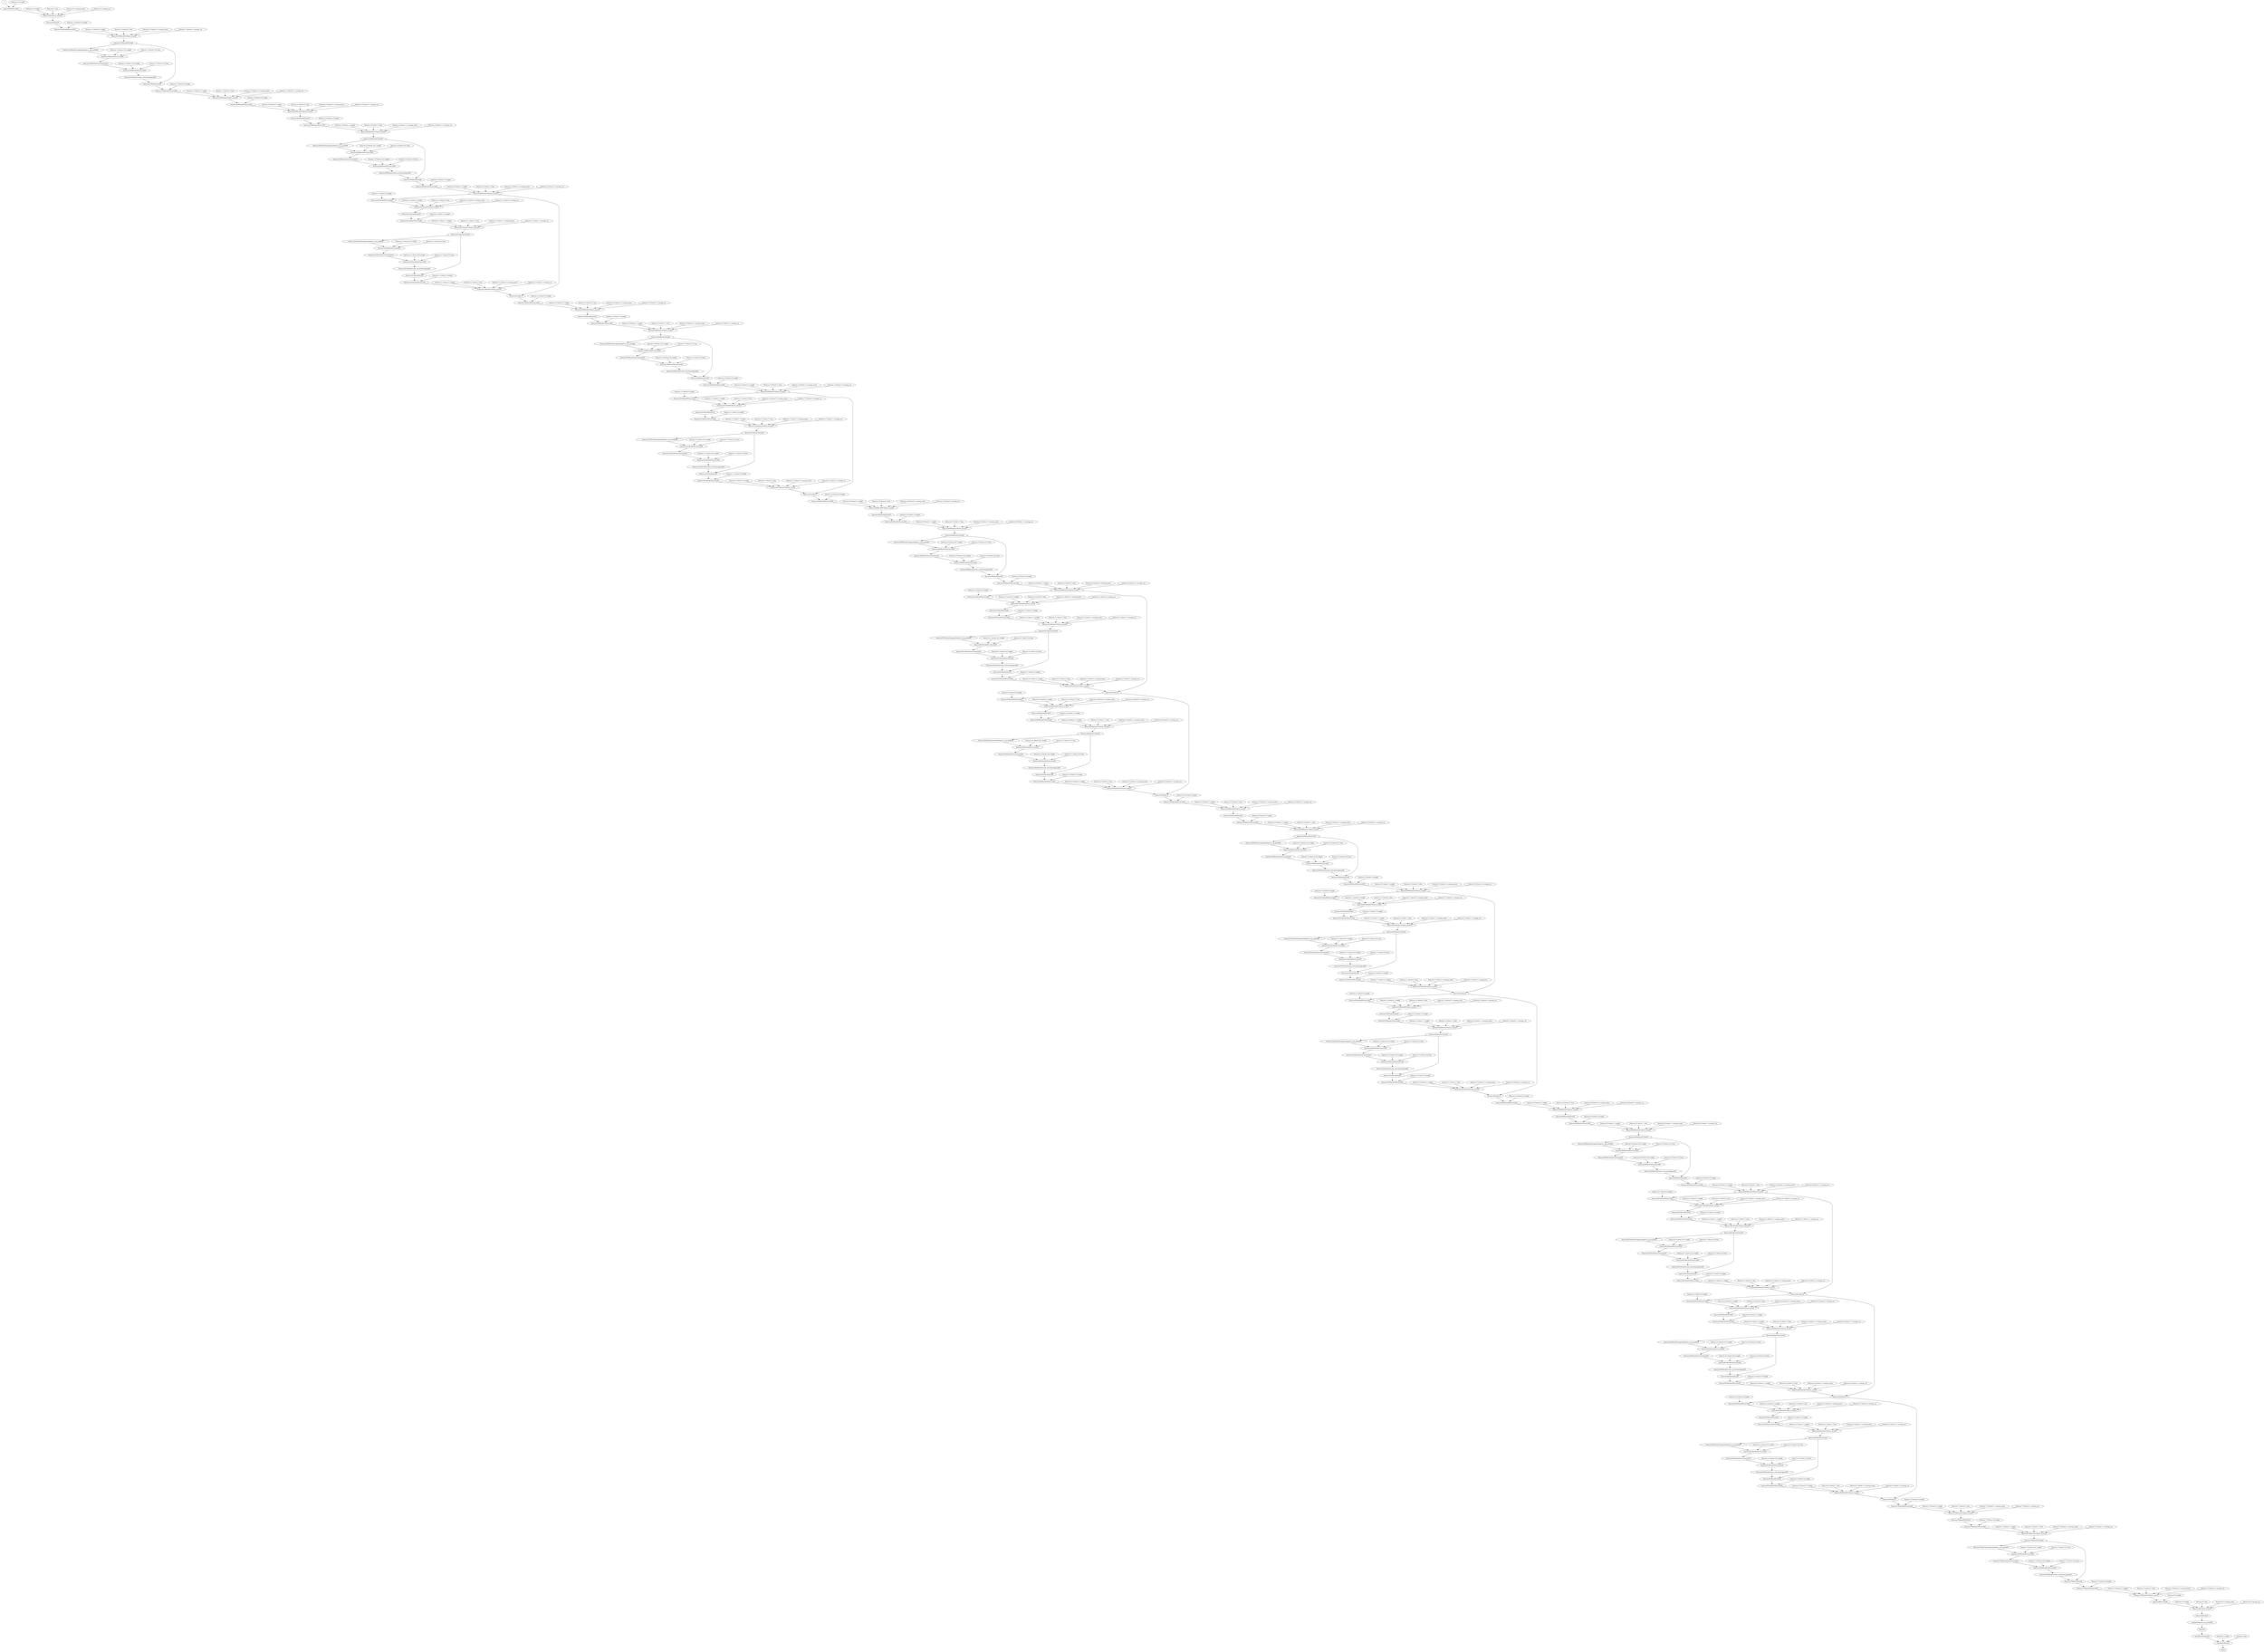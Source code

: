 strict digraph  {
x [id=0, metatype=PTInputNoopMetatype, type=nncf_model_input];
"features.0.0.weight" [id=1, metatype=PTConstNoopMetatype, type=nncf_model_const];
"features/0/0/conv2d/0" [id=2, metatype=PTConv2dMetatype, type=conv2d];
"features.0.1.weight" [id=3, metatype=PTConstNoopMetatype, type=nncf_model_const];
"features.0.1.bias" [id=4, metatype=PTConstNoopMetatype, type=nncf_model_const];
"features.0.1.running_mean" [id=5, metatype=PTConstNoopMetatype, type=nncf_model_const];
"features.0.1.running_var" [id=6, metatype=PTConstNoopMetatype, type=nncf_model_const];
"features/0/1/batch_norm/0" [id=7, metatype=PTBatchNormMetatype, type=batch_norm];
"features/0/2/silu/0" [id=8, metatype=PTSILUMetatype, type=silu];
"features.1.0.block.0.0.weight" [id=9, metatype=PTConstNoopMetatype, type=nncf_model_const];
"features/1/0/block/0/0/conv2d/0" [id=10, metatype=PTDepthwiseConv2dSubtype, type=conv2d];
"features.1.0.block.0.1.weight" [id=11, metatype=PTConstNoopMetatype, type=nncf_model_const];
"features.1.0.block.0.1.bias" [id=12, metatype=PTConstNoopMetatype, type=nncf_model_const];
"features.1.0.block.0.1.running_mean" [id=13, metatype=PTConstNoopMetatype, type=nncf_model_const];
"features.1.0.block.0.1.running_var" [id=14, metatype=PTConstNoopMetatype, type=nncf_model_const];
"features/1/0/block/0/1/batch_norm/0" [id=15, metatype=PTBatchNormMetatype, type=batch_norm];
"features/1/0/block/0/2/silu/0" [id=16, metatype=PTSILUMetatype, type=silu];
"features/1/0/block/1/avgpool/adaptive_avg_pool2d/0" [id=17, metatype=PTAvgPool2dMetatype, type=adaptive_avg_pool2d];
"features.1.0.block.1.fc1.weight" [id=18, metatype=PTConstNoopMetatype, type=nncf_model_const];
"features.1.0.block.1.fc1.bias" [id=19, metatype=PTConstNoopMetatype, type=nncf_model_const];
"features/1/0/block/1/fc1/conv2d/0" [id=20, metatype=PTConv2dMetatype, type=conv2d];
"features/1/0/block/1/activation/silu/0" [id=21, metatype=PTSILUMetatype, type=silu];
"features.1.0.block.1.fc2.weight" [id=22, metatype=PTConstNoopMetatype, type=nncf_model_const];
"features.1.0.block.1.fc2.bias" [id=23, metatype=PTConstNoopMetatype, type=nncf_model_const];
"features/1/0/block/1/fc2/conv2d/0" [id=24, metatype=PTConv2dMetatype, type=conv2d];
"features/1/0/block/1/scale_activation/sigmoid/0" [id=25, metatype=PTSigmoidMetatype, type=sigmoid];
"features/1/0/block/1/mul/0" [id=26, metatype=PTMulMetatype, type=mul];
"features.1.0.block.2.0.weight" [id=27, metatype=PTConstNoopMetatype, type=nncf_model_const];
"features/1/0/block/2/0/conv2d/0" [id=28, metatype=PTConv2dMetatype, type=conv2d];
"features.1.0.block.2.1.weight" [id=29, metatype=PTConstNoopMetatype, type=nncf_model_const];
"features.1.0.block.2.1.bias" [id=30, metatype=PTConstNoopMetatype, type=nncf_model_const];
"features.1.0.block.2.1.running_mean" [id=31, metatype=PTConstNoopMetatype, type=nncf_model_const];
"features.1.0.block.2.1.running_var" [id=32, metatype=PTConstNoopMetatype, type=nncf_model_const];
"features/1/0/block/2/1/batch_norm/0" [id=33, metatype=PTBatchNormMetatype, type=batch_norm];
"features.2.0.block.0.0.weight" [id=34, metatype=PTConstNoopMetatype, type=nncf_model_const];
"features/2/0/block/0/0/conv2d/0" [id=35, metatype=PTConv2dMetatype, type=conv2d];
"features.2.0.block.0.1.weight" [id=36, metatype=PTConstNoopMetatype, type=nncf_model_const];
"features.2.0.block.0.1.bias" [id=37, metatype=PTConstNoopMetatype, type=nncf_model_const];
"features.2.0.block.0.1.running_mean" [id=38, metatype=PTConstNoopMetatype, type=nncf_model_const];
"features.2.0.block.0.1.running_var" [id=39, metatype=PTConstNoopMetatype, type=nncf_model_const];
"features/2/0/block/0/1/batch_norm/0" [id=40, metatype=PTBatchNormMetatype, type=batch_norm];
"features/2/0/block/0/2/silu/0" [id=41, metatype=PTSILUMetatype, type=silu];
"features.2.0.block.1.0.weight" [id=42, metatype=PTConstNoopMetatype, type=nncf_model_const];
"features/2/0/block/1/0/conv2d/0" [id=43, metatype=PTDepthwiseConv2dSubtype, type=conv2d];
"features.2.0.block.1.1.weight" [id=44, metatype=PTConstNoopMetatype, type=nncf_model_const];
"features.2.0.block.1.1.bias" [id=45, metatype=PTConstNoopMetatype, type=nncf_model_const];
"features.2.0.block.1.1.running_mean" [id=46, metatype=PTConstNoopMetatype, type=nncf_model_const];
"features.2.0.block.1.1.running_var" [id=47, metatype=PTConstNoopMetatype, type=nncf_model_const];
"features/2/0/block/1/1/batch_norm/0" [id=48, metatype=PTBatchNormMetatype, type=batch_norm];
"features/2/0/block/1/2/silu/0" [id=49, metatype=PTSILUMetatype, type=silu];
"features/2/0/block/2/avgpool/adaptive_avg_pool2d/0" [id=50, metatype=PTAvgPool2dMetatype, type=adaptive_avg_pool2d];
"features.2.0.block.2.fc1.weight" [id=51, metatype=PTConstNoopMetatype, type=nncf_model_const];
"features.2.0.block.2.fc1.bias" [id=52, metatype=PTConstNoopMetatype, type=nncf_model_const];
"features/2/0/block/2/fc1/conv2d/0" [id=53, metatype=PTConv2dMetatype, type=conv2d];
"features/2/0/block/2/activation/silu/0" [id=54, metatype=PTSILUMetatype, type=silu];
"features.2.0.block.2.fc2.weight" [id=55, metatype=PTConstNoopMetatype, type=nncf_model_const];
"features.2.0.block.2.fc2.bias" [id=56, metatype=PTConstNoopMetatype, type=nncf_model_const];
"features/2/0/block/2/fc2/conv2d/0" [id=57, metatype=PTConv2dMetatype, type=conv2d];
"features/2/0/block/2/scale_activation/sigmoid/0" [id=58, metatype=PTSigmoidMetatype, type=sigmoid];
"features/2/0/block/2/mul/0" [id=59, metatype=PTMulMetatype, type=mul];
"features.2.0.block.3.0.weight" [id=60, metatype=PTConstNoopMetatype, type=nncf_model_const];
"features/2/0/block/3/0/conv2d/0" [id=61, metatype=PTConv2dMetatype, type=conv2d];
"features.2.0.block.3.1.weight" [id=62, metatype=PTConstNoopMetatype, type=nncf_model_const];
"features.2.0.block.3.1.bias" [id=63, metatype=PTConstNoopMetatype, type=nncf_model_const];
"features.2.0.block.3.1.running_mean" [id=64, metatype=PTConstNoopMetatype, type=nncf_model_const];
"features.2.0.block.3.1.running_var" [id=65, metatype=PTConstNoopMetatype, type=nncf_model_const];
"features/2/0/block/3/1/batch_norm/0" [id=66, metatype=PTBatchNormMetatype, type=batch_norm];
"features.2.1.block.0.0.weight" [id=67, metatype=PTConstNoopMetatype, type=nncf_model_const];
"features/2/1/block/0/0/conv2d/0" [id=68, metatype=PTConv2dMetatype, type=conv2d];
"features.2.1.block.0.1.weight" [id=69, metatype=PTConstNoopMetatype, type=nncf_model_const];
"features.2.1.block.0.1.bias" [id=70, metatype=PTConstNoopMetatype, type=nncf_model_const];
"features.2.1.block.0.1.running_mean" [id=71, metatype=PTConstNoopMetatype, type=nncf_model_const];
"features.2.1.block.0.1.running_var" [id=72, metatype=PTConstNoopMetatype, type=nncf_model_const];
"features/2/1/block/0/1/batch_norm/0" [id=73, metatype=PTBatchNormMetatype, type=batch_norm];
"features/2/1/block/0/2/silu/0" [id=74, metatype=PTSILUMetatype, type=silu];
"features.2.1.block.1.0.weight" [id=75, metatype=PTConstNoopMetatype, type=nncf_model_const];
"features/2/1/block/1/0/conv2d/0" [id=76, metatype=PTDepthwiseConv2dSubtype, type=conv2d];
"features.2.1.block.1.1.weight" [id=77, metatype=PTConstNoopMetatype, type=nncf_model_const];
"features.2.1.block.1.1.bias" [id=78, metatype=PTConstNoopMetatype, type=nncf_model_const];
"features.2.1.block.1.1.running_mean" [id=79, metatype=PTConstNoopMetatype, type=nncf_model_const];
"features.2.1.block.1.1.running_var" [id=80, metatype=PTConstNoopMetatype, type=nncf_model_const];
"features/2/1/block/1/1/batch_norm/0" [id=81, metatype=PTBatchNormMetatype, type=batch_norm];
"features/2/1/block/1/2/silu/0" [id=82, metatype=PTSILUMetatype, type=silu];
"features/2/1/block/2/avgpool/adaptive_avg_pool2d/0" [id=83, metatype=PTAvgPool2dMetatype, type=adaptive_avg_pool2d];
"features.2.1.block.2.fc1.weight" [id=84, metatype=PTConstNoopMetatype, type=nncf_model_const];
"features.2.1.block.2.fc1.bias" [id=85, metatype=PTConstNoopMetatype, type=nncf_model_const];
"features/2/1/block/2/fc1/conv2d/0" [id=86, metatype=PTConv2dMetatype, type=conv2d];
"features/2/1/block/2/activation/silu/0" [id=87, metatype=PTSILUMetatype, type=silu];
"features.2.1.block.2.fc2.weight" [id=88, metatype=PTConstNoopMetatype, type=nncf_model_const];
"features.2.1.block.2.fc2.bias" [id=89, metatype=PTConstNoopMetatype, type=nncf_model_const];
"features/2/1/block/2/fc2/conv2d/0" [id=90, metatype=PTConv2dMetatype, type=conv2d];
"features/2/1/block/2/scale_activation/sigmoid/0" [id=91, metatype=PTSigmoidMetatype, type=sigmoid];
"features/2/1/block/2/mul/0" [id=92, metatype=PTMulMetatype, type=mul];
"features.2.1.block.3.0.weight" [id=93, metatype=PTConstNoopMetatype, type=nncf_model_const];
"features/2/1/block/3/0/conv2d/0" [id=94, metatype=PTConv2dMetatype, type=conv2d];
"features.2.1.block.3.1.weight" [id=95, metatype=PTConstNoopMetatype, type=nncf_model_const];
"features.2.1.block.3.1.bias" [id=96, metatype=PTConstNoopMetatype, type=nncf_model_const];
"features.2.1.block.3.1.running_mean" [id=97, metatype=PTConstNoopMetatype, type=nncf_model_const];
"features.2.1.block.3.1.running_var" [id=98, metatype=PTConstNoopMetatype, type=nncf_model_const];
"features/2/1/block/3/1/batch_norm/0" [id=99, metatype=PTBatchNormMetatype, type=batch_norm];
"features/2/1/add_/0" [id=100, metatype=PTAddMetatype, type=add_];
"features.3.0.block.0.0.weight" [id=101, metatype=PTConstNoopMetatype, type=nncf_model_const];
"features/3/0/block/0/0/conv2d/0" [id=102, metatype=PTConv2dMetatype, type=conv2d];
"features.3.0.block.0.1.weight" [id=103, metatype=PTConstNoopMetatype, type=nncf_model_const];
"features.3.0.block.0.1.bias" [id=104, metatype=PTConstNoopMetatype, type=nncf_model_const];
"features.3.0.block.0.1.running_mean" [id=105, metatype=PTConstNoopMetatype, type=nncf_model_const];
"features.3.0.block.0.1.running_var" [id=106, metatype=PTConstNoopMetatype, type=nncf_model_const];
"features/3/0/block/0/1/batch_norm/0" [id=107, metatype=PTBatchNormMetatype, type=batch_norm];
"features/3/0/block/0/2/silu/0" [id=108, metatype=PTSILUMetatype, type=silu];
"features.3.0.block.1.0.weight" [id=109, metatype=PTConstNoopMetatype, type=nncf_model_const];
"features/3/0/block/1/0/conv2d/0" [id=110, metatype=PTDepthwiseConv2dSubtype, type=conv2d];
"features.3.0.block.1.1.weight" [id=111, metatype=PTConstNoopMetatype, type=nncf_model_const];
"features.3.0.block.1.1.bias" [id=112, metatype=PTConstNoopMetatype, type=nncf_model_const];
"features.3.0.block.1.1.running_mean" [id=113, metatype=PTConstNoopMetatype, type=nncf_model_const];
"features.3.0.block.1.1.running_var" [id=114, metatype=PTConstNoopMetatype, type=nncf_model_const];
"features/3/0/block/1/1/batch_norm/0" [id=115, metatype=PTBatchNormMetatype, type=batch_norm];
"features/3/0/block/1/2/silu/0" [id=116, metatype=PTSILUMetatype, type=silu];
"features/3/0/block/2/avgpool/adaptive_avg_pool2d/0" [id=117, metatype=PTAvgPool2dMetatype, type=adaptive_avg_pool2d];
"features.3.0.block.2.fc1.weight" [id=118, metatype=PTConstNoopMetatype, type=nncf_model_const];
"features.3.0.block.2.fc1.bias" [id=119, metatype=PTConstNoopMetatype, type=nncf_model_const];
"features/3/0/block/2/fc1/conv2d/0" [id=120, metatype=PTConv2dMetatype, type=conv2d];
"features/3/0/block/2/activation/silu/0" [id=121, metatype=PTSILUMetatype, type=silu];
"features.3.0.block.2.fc2.weight" [id=122, metatype=PTConstNoopMetatype, type=nncf_model_const];
"features.3.0.block.2.fc2.bias" [id=123, metatype=PTConstNoopMetatype, type=nncf_model_const];
"features/3/0/block/2/fc2/conv2d/0" [id=124, metatype=PTConv2dMetatype, type=conv2d];
"features/3/0/block/2/scale_activation/sigmoid/0" [id=125, metatype=PTSigmoidMetatype, type=sigmoid];
"features/3/0/block/2/mul/0" [id=126, metatype=PTMulMetatype, type=mul];
"features.3.0.block.3.0.weight" [id=127, metatype=PTConstNoopMetatype, type=nncf_model_const];
"features/3/0/block/3/0/conv2d/0" [id=128, metatype=PTConv2dMetatype, type=conv2d];
"features.3.0.block.3.1.weight" [id=129, metatype=PTConstNoopMetatype, type=nncf_model_const];
"features.3.0.block.3.1.bias" [id=130, metatype=PTConstNoopMetatype, type=nncf_model_const];
"features.3.0.block.3.1.running_mean" [id=131, metatype=PTConstNoopMetatype, type=nncf_model_const];
"features.3.0.block.3.1.running_var" [id=132, metatype=PTConstNoopMetatype, type=nncf_model_const];
"features/3/0/block/3/1/batch_norm/0" [id=133, metatype=PTBatchNormMetatype, type=batch_norm];
"features.3.1.block.0.0.weight" [id=134, metatype=PTConstNoopMetatype, type=nncf_model_const];
"features/3/1/block/0/0/conv2d/0" [id=135, metatype=PTConv2dMetatype, type=conv2d];
"features.3.1.block.0.1.weight" [id=136, metatype=PTConstNoopMetatype, type=nncf_model_const];
"features.3.1.block.0.1.bias" [id=137, metatype=PTConstNoopMetatype, type=nncf_model_const];
"features.3.1.block.0.1.running_mean" [id=138, metatype=PTConstNoopMetatype, type=nncf_model_const];
"features.3.1.block.0.1.running_var" [id=139, metatype=PTConstNoopMetatype, type=nncf_model_const];
"features/3/1/block/0/1/batch_norm/0" [id=140, metatype=PTBatchNormMetatype, type=batch_norm];
"features/3/1/block/0/2/silu/0" [id=141, metatype=PTSILUMetatype, type=silu];
"features.3.1.block.1.0.weight" [id=142, metatype=PTConstNoopMetatype, type=nncf_model_const];
"features/3/1/block/1/0/conv2d/0" [id=143, metatype=PTDepthwiseConv2dSubtype, type=conv2d];
"features.3.1.block.1.1.weight" [id=144, metatype=PTConstNoopMetatype, type=nncf_model_const];
"features.3.1.block.1.1.bias" [id=145, metatype=PTConstNoopMetatype, type=nncf_model_const];
"features.3.1.block.1.1.running_mean" [id=146, metatype=PTConstNoopMetatype, type=nncf_model_const];
"features.3.1.block.1.1.running_var" [id=147, metatype=PTConstNoopMetatype, type=nncf_model_const];
"features/3/1/block/1/1/batch_norm/0" [id=148, metatype=PTBatchNormMetatype, type=batch_norm];
"features/3/1/block/1/2/silu/0" [id=149, metatype=PTSILUMetatype, type=silu];
"features/3/1/block/2/avgpool/adaptive_avg_pool2d/0" [id=150, metatype=PTAvgPool2dMetatype, type=adaptive_avg_pool2d];
"features.3.1.block.2.fc1.weight" [id=151, metatype=PTConstNoopMetatype, type=nncf_model_const];
"features.3.1.block.2.fc1.bias" [id=152, metatype=PTConstNoopMetatype, type=nncf_model_const];
"features/3/1/block/2/fc1/conv2d/0" [id=153, metatype=PTConv2dMetatype, type=conv2d];
"features/3/1/block/2/activation/silu/0" [id=154, metatype=PTSILUMetatype, type=silu];
"features.3.1.block.2.fc2.weight" [id=155, metatype=PTConstNoopMetatype, type=nncf_model_const];
"features.3.1.block.2.fc2.bias" [id=156, metatype=PTConstNoopMetatype, type=nncf_model_const];
"features/3/1/block/2/fc2/conv2d/0" [id=157, metatype=PTConv2dMetatype, type=conv2d];
"features/3/1/block/2/scale_activation/sigmoid/0" [id=158, metatype=PTSigmoidMetatype, type=sigmoid];
"features/3/1/block/2/mul/0" [id=159, metatype=PTMulMetatype, type=mul];
"features.3.1.block.3.0.weight" [id=160, metatype=PTConstNoopMetatype, type=nncf_model_const];
"features/3/1/block/3/0/conv2d/0" [id=161, metatype=PTConv2dMetatype, type=conv2d];
"features.3.1.block.3.1.weight" [id=162, metatype=PTConstNoopMetatype, type=nncf_model_const];
"features.3.1.block.3.1.bias" [id=163, metatype=PTConstNoopMetatype, type=nncf_model_const];
"features.3.1.block.3.1.running_mean" [id=164, metatype=PTConstNoopMetatype, type=nncf_model_const];
"features.3.1.block.3.1.running_var" [id=165, metatype=PTConstNoopMetatype, type=nncf_model_const];
"features/3/1/block/3/1/batch_norm/0" [id=166, metatype=PTBatchNormMetatype, type=batch_norm];
"features/3/1/add_/0" [id=167, metatype=PTAddMetatype, type=add_];
"features.4.0.block.0.0.weight" [id=168, metatype=PTConstNoopMetatype, type=nncf_model_const];
"features/4/0/block/0/0/conv2d/0" [id=169, metatype=PTConv2dMetatype, type=conv2d];
"features.4.0.block.0.1.weight" [id=170, metatype=PTConstNoopMetatype, type=nncf_model_const];
"features.4.0.block.0.1.bias" [id=171, metatype=PTConstNoopMetatype, type=nncf_model_const];
"features.4.0.block.0.1.running_mean" [id=172, metatype=PTConstNoopMetatype, type=nncf_model_const];
"features.4.0.block.0.1.running_var" [id=173, metatype=PTConstNoopMetatype, type=nncf_model_const];
"features/4/0/block/0/1/batch_norm/0" [id=174, metatype=PTBatchNormMetatype, type=batch_norm];
"features/4/0/block/0/2/silu/0" [id=175, metatype=PTSILUMetatype, type=silu];
"features.4.0.block.1.0.weight" [id=176, metatype=PTConstNoopMetatype, type=nncf_model_const];
"features/4/0/block/1/0/conv2d/0" [id=177, metatype=PTDepthwiseConv2dSubtype, type=conv2d];
"features.4.0.block.1.1.weight" [id=178, metatype=PTConstNoopMetatype, type=nncf_model_const];
"features.4.0.block.1.1.bias" [id=179, metatype=PTConstNoopMetatype, type=nncf_model_const];
"features.4.0.block.1.1.running_mean" [id=180, metatype=PTConstNoopMetatype, type=nncf_model_const];
"features.4.0.block.1.1.running_var" [id=181, metatype=PTConstNoopMetatype, type=nncf_model_const];
"features/4/0/block/1/1/batch_norm/0" [id=182, metatype=PTBatchNormMetatype, type=batch_norm];
"features/4/0/block/1/2/silu/0" [id=183, metatype=PTSILUMetatype, type=silu];
"features/4/0/block/2/avgpool/adaptive_avg_pool2d/0" [id=184, metatype=PTAvgPool2dMetatype, type=adaptive_avg_pool2d];
"features.4.0.block.2.fc1.weight" [id=185, metatype=PTConstNoopMetatype, type=nncf_model_const];
"features.4.0.block.2.fc1.bias" [id=186, metatype=PTConstNoopMetatype, type=nncf_model_const];
"features/4/0/block/2/fc1/conv2d/0" [id=187, metatype=PTConv2dMetatype, type=conv2d];
"features/4/0/block/2/activation/silu/0" [id=188, metatype=PTSILUMetatype, type=silu];
"features.4.0.block.2.fc2.weight" [id=189, metatype=PTConstNoopMetatype, type=nncf_model_const];
"features.4.0.block.2.fc2.bias" [id=190, metatype=PTConstNoopMetatype, type=nncf_model_const];
"features/4/0/block/2/fc2/conv2d/0" [id=191, metatype=PTConv2dMetatype, type=conv2d];
"features/4/0/block/2/scale_activation/sigmoid/0" [id=192, metatype=PTSigmoidMetatype, type=sigmoid];
"features/4/0/block/2/mul/0" [id=193, metatype=PTMulMetatype, type=mul];
"features.4.0.block.3.0.weight" [id=194, metatype=PTConstNoopMetatype, type=nncf_model_const];
"features/4/0/block/3/0/conv2d/0" [id=195, metatype=PTConv2dMetatype, type=conv2d];
"features.4.0.block.3.1.weight" [id=196, metatype=PTConstNoopMetatype, type=nncf_model_const];
"features.4.0.block.3.1.bias" [id=197, metatype=PTConstNoopMetatype, type=nncf_model_const];
"features.4.0.block.3.1.running_mean" [id=198, metatype=PTConstNoopMetatype, type=nncf_model_const];
"features.4.0.block.3.1.running_var" [id=199, metatype=PTConstNoopMetatype, type=nncf_model_const];
"features/4/0/block/3/1/batch_norm/0" [id=200, metatype=PTBatchNormMetatype, type=batch_norm];
"features.4.1.block.0.0.weight" [id=201, metatype=PTConstNoopMetatype, type=nncf_model_const];
"features/4/1/block/0/0/conv2d/0" [id=202, metatype=PTConv2dMetatype, type=conv2d];
"features.4.1.block.0.1.weight" [id=203, metatype=PTConstNoopMetatype, type=nncf_model_const];
"features.4.1.block.0.1.bias" [id=204, metatype=PTConstNoopMetatype, type=nncf_model_const];
"features.4.1.block.0.1.running_mean" [id=205, metatype=PTConstNoopMetatype, type=nncf_model_const];
"features.4.1.block.0.1.running_var" [id=206, metatype=PTConstNoopMetatype, type=nncf_model_const];
"features/4/1/block/0/1/batch_norm/0" [id=207, metatype=PTBatchNormMetatype, type=batch_norm];
"features/4/1/block/0/2/silu/0" [id=208, metatype=PTSILUMetatype, type=silu];
"features.4.1.block.1.0.weight" [id=209, metatype=PTConstNoopMetatype, type=nncf_model_const];
"features/4/1/block/1/0/conv2d/0" [id=210, metatype=PTDepthwiseConv2dSubtype, type=conv2d];
"features.4.1.block.1.1.weight" [id=211, metatype=PTConstNoopMetatype, type=nncf_model_const];
"features.4.1.block.1.1.bias" [id=212, metatype=PTConstNoopMetatype, type=nncf_model_const];
"features.4.1.block.1.1.running_mean" [id=213, metatype=PTConstNoopMetatype, type=nncf_model_const];
"features.4.1.block.1.1.running_var" [id=214, metatype=PTConstNoopMetatype, type=nncf_model_const];
"features/4/1/block/1/1/batch_norm/0" [id=215, metatype=PTBatchNormMetatype, type=batch_norm];
"features/4/1/block/1/2/silu/0" [id=216, metatype=PTSILUMetatype, type=silu];
"features/4/1/block/2/avgpool/adaptive_avg_pool2d/0" [id=217, metatype=PTAvgPool2dMetatype, type=adaptive_avg_pool2d];
"features.4.1.block.2.fc1.weight" [id=218, metatype=PTConstNoopMetatype, type=nncf_model_const];
"features.4.1.block.2.fc1.bias" [id=219, metatype=PTConstNoopMetatype, type=nncf_model_const];
"features/4/1/block/2/fc1/conv2d/0" [id=220, metatype=PTConv2dMetatype, type=conv2d];
"features/4/1/block/2/activation/silu/0" [id=221, metatype=PTSILUMetatype, type=silu];
"features.4.1.block.2.fc2.weight" [id=222, metatype=PTConstNoopMetatype, type=nncf_model_const];
"features.4.1.block.2.fc2.bias" [id=223, metatype=PTConstNoopMetatype, type=nncf_model_const];
"features/4/1/block/2/fc2/conv2d/0" [id=224, metatype=PTConv2dMetatype, type=conv2d];
"features/4/1/block/2/scale_activation/sigmoid/0" [id=225, metatype=PTSigmoidMetatype, type=sigmoid];
"features/4/1/block/2/mul/0" [id=226, metatype=PTMulMetatype, type=mul];
"features.4.1.block.3.0.weight" [id=227, metatype=PTConstNoopMetatype, type=nncf_model_const];
"features/4/1/block/3/0/conv2d/0" [id=228, metatype=PTConv2dMetatype, type=conv2d];
"features.4.1.block.3.1.weight" [id=229, metatype=PTConstNoopMetatype, type=nncf_model_const];
"features.4.1.block.3.1.bias" [id=230, metatype=PTConstNoopMetatype, type=nncf_model_const];
"features.4.1.block.3.1.running_mean" [id=231, metatype=PTConstNoopMetatype, type=nncf_model_const];
"features.4.1.block.3.1.running_var" [id=232, metatype=PTConstNoopMetatype, type=nncf_model_const];
"features/4/1/block/3/1/batch_norm/0" [id=233, metatype=PTBatchNormMetatype, type=batch_norm];
"features/4/1/add_/0" [id=234, metatype=PTAddMetatype, type=add_];
"features.4.2.block.0.0.weight" [id=235, metatype=PTConstNoopMetatype, type=nncf_model_const];
"features/4/2/block/0/0/conv2d/0" [id=236, metatype=PTConv2dMetatype, type=conv2d];
"features.4.2.block.0.1.weight" [id=237, metatype=PTConstNoopMetatype, type=nncf_model_const];
"features.4.2.block.0.1.bias" [id=238, metatype=PTConstNoopMetatype, type=nncf_model_const];
"features.4.2.block.0.1.running_mean" [id=239, metatype=PTConstNoopMetatype, type=nncf_model_const];
"features.4.2.block.0.1.running_var" [id=240, metatype=PTConstNoopMetatype, type=nncf_model_const];
"features/4/2/block/0/1/batch_norm/0" [id=241, metatype=PTBatchNormMetatype, type=batch_norm];
"features/4/2/block/0/2/silu/0" [id=242, metatype=PTSILUMetatype, type=silu];
"features.4.2.block.1.0.weight" [id=243, metatype=PTConstNoopMetatype, type=nncf_model_const];
"features/4/2/block/1/0/conv2d/0" [id=244, metatype=PTDepthwiseConv2dSubtype, type=conv2d];
"features.4.2.block.1.1.weight" [id=245, metatype=PTConstNoopMetatype, type=nncf_model_const];
"features.4.2.block.1.1.bias" [id=246, metatype=PTConstNoopMetatype, type=nncf_model_const];
"features.4.2.block.1.1.running_mean" [id=247, metatype=PTConstNoopMetatype, type=nncf_model_const];
"features.4.2.block.1.1.running_var" [id=248, metatype=PTConstNoopMetatype, type=nncf_model_const];
"features/4/2/block/1/1/batch_norm/0" [id=249, metatype=PTBatchNormMetatype, type=batch_norm];
"features/4/2/block/1/2/silu/0" [id=250, metatype=PTSILUMetatype, type=silu];
"features/4/2/block/2/avgpool/adaptive_avg_pool2d/0" [id=251, metatype=PTAvgPool2dMetatype, type=adaptive_avg_pool2d];
"features.4.2.block.2.fc1.weight" [id=252, metatype=PTConstNoopMetatype, type=nncf_model_const];
"features.4.2.block.2.fc1.bias" [id=253, metatype=PTConstNoopMetatype, type=nncf_model_const];
"features/4/2/block/2/fc1/conv2d/0" [id=254, metatype=PTConv2dMetatype, type=conv2d];
"features/4/2/block/2/activation/silu/0" [id=255, metatype=PTSILUMetatype, type=silu];
"features.4.2.block.2.fc2.weight" [id=256, metatype=PTConstNoopMetatype, type=nncf_model_const];
"features.4.2.block.2.fc2.bias" [id=257, metatype=PTConstNoopMetatype, type=nncf_model_const];
"features/4/2/block/2/fc2/conv2d/0" [id=258, metatype=PTConv2dMetatype, type=conv2d];
"features/4/2/block/2/scale_activation/sigmoid/0" [id=259, metatype=PTSigmoidMetatype, type=sigmoid];
"features/4/2/block/2/mul/0" [id=260, metatype=PTMulMetatype, type=mul];
"features.4.2.block.3.0.weight" [id=261, metatype=PTConstNoopMetatype, type=nncf_model_const];
"features/4/2/block/3/0/conv2d/0" [id=262, metatype=PTConv2dMetatype, type=conv2d];
"features.4.2.block.3.1.weight" [id=263, metatype=PTConstNoopMetatype, type=nncf_model_const];
"features.4.2.block.3.1.bias" [id=264, metatype=PTConstNoopMetatype, type=nncf_model_const];
"features.4.2.block.3.1.running_mean" [id=265, metatype=PTConstNoopMetatype, type=nncf_model_const];
"features.4.2.block.3.1.running_var" [id=266, metatype=PTConstNoopMetatype, type=nncf_model_const];
"features/4/2/block/3/1/batch_norm/0" [id=267, metatype=PTBatchNormMetatype, type=batch_norm];
"features/4/2/add_/0" [id=268, metatype=PTAddMetatype, type=add_];
"features.5.0.block.0.0.weight" [id=269, metatype=PTConstNoopMetatype, type=nncf_model_const];
"features/5/0/block/0/0/conv2d/0" [id=270, metatype=PTConv2dMetatype, type=conv2d];
"features.5.0.block.0.1.weight" [id=271, metatype=PTConstNoopMetatype, type=nncf_model_const];
"features.5.0.block.0.1.bias" [id=272, metatype=PTConstNoopMetatype, type=nncf_model_const];
"features.5.0.block.0.1.running_mean" [id=273, metatype=PTConstNoopMetatype, type=nncf_model_const];
"features.5.0.block.0.1.running_var" [id=274, metatype=PTConstNoopMetatype, type=nncf_model_const];
"features/5/0/block/0/1/batch_norm/0" [id=275, metatype=PTBatchNormMetatype, type=batch_norm];
"features/5/0/block/0/2/silu/0" [id=276, metatype=PTSILUMetatype, type=silu];
"features.5.0.block.1.0.weight" [id=277, metatype=PTConstNoopMetatype, type=nncf_model_const];
"features/5/0/block/1/0/conv2d/0" [id=278, metatype=PTDepthwiseConv2dSubtype, type=conv2d];
"features.5.0.block.1.1.weight" [id=279, metatype=PTConstNoopMetatype, type=nncf_model_const];
"features.5.0.block.1.1.bias" [id=280, metatype=PTConstNoopMetatype, type=nncf_model_const];
"features.5.0.block.1.1.running_mean" [id=281, metatype=PTConstNoopMetatype, type=nncf_model_const];
"features.5.0.block.1.1.running_var" [id=282, metatype=PTConstNoopMetatype, type=nncf_model_const];
"features/5/0/block/1/1/batch_norm/0" [id=283, metatype=PTBatchNormMetatype, type=batch_norm];
"features/5/0/block/1/2/silu/0" [id=284, metatype=PTSILUMetatype, type=silu];
"features/5/0/block/2/avgpool/adaptive_avg_pool2d/0" [id=285, metatype=PTAvgPool2dMetatype, type=adaptive_avg_pool2d];
"features.5.0.block.2.fc1.weight" [id=286, metatype=PTConstNoopMetatype, type=nncf_model_const];
"features.5.0.block.2.fc1.bias" [id=287, metatype=PTConstNoopMetatype, type=nncf_model_const];
"features/5/0/block/2/fc1/conv2d/0" [id=288, metatype=PTConv2dMetatype, type=conv2d];
"features/5/0/block/2/activation/silu/0" [id=289, metatype=PTSILUMetatype, type=silu];
"features.5.0.block.2.fc2.weight" [id=290, metatype=PTConstNoopMetatype, type=nncf_model_const];
"features.5.0.block.2.fc2.bias" [id=291, metatype=PTConstNoopMetatype, type=nncf_model_const];
"features/5/0/block/2/fc2/conv2d/0" [id=292, metatype=PTConv2dMetatype, type=conv2d];
"features/5/0/block/2/scale_activation/sigmoid/0" [id=293, metatype=PTSigmoidMetatype, type=sigmoid];
"features/5/0/block/2/mul/0" [id=294, metatype=PTMulMetatype, type=mul];
"features.5.0.block.3.0.weight" [id=295, metatype=PTConstNoopMetatype, type=nncf_model_const];
"features/5/0/block/3/0/conv2d/0" [id=296, metatype=PTConv2dMetatype, type=conv2d];
"features.5.0.block.3.1.weight" [id=297, metatype=PTConstNoopMetatype, type=nncf_model_const];
"features.5.0.block.3.1.bias" [id=298, metatype=PTConstNoopMetatype, type=nncf_model_const];
"features.5.0.block.3.1.running_mean" [id=299, metatype=PTConstNoopMetatype, type=nncf_model_const];
"features.5.0.block.3.1.running_var" [id=300, metatype=PTConstNoopMetatype, type=nncf_model_const];
"features/5/0/block/3/1/batch_norm/0" [id=301, metatype=PTBatchNormMetatype, type=batch_norm];
"features.5.1.block.0.0.weight" [id=302, metatype=PTConstNoopMetatype, type=nncf_model_const];
"features/5/1/block/0/0/conv2d/0" [id=303, metatype=PTConv2dMetatype, type=conv2d];
"features.5.1.block.0.1.weight" [id=304, metatype=PTConstNoopMetatype, type=nncf_model_const];
"features.5.1.block.0.1.bias" [id=305, metatype=PTConstNoopMetatype, type=nncf_model_const];
"features.5.1.block.0.1.running_mean" [id=306, metatype=PTConstNoopMetatype, type=nncf_model_const];
"features.5.1.block.0.1.running_var" [id=307, metatype=PTConstNoopMetatype, type=nncf_model_const];
"features/5/1/block/0/1/batch_norm/0" [id=308, metatype=PTBatchNormMetatype, type=batch_norm];
"features/5/1/block/0/2/silu/0" [id=309, metatype=PTSILUMetatype, type=silu];
"features.5.1.block.1.0.weight" [id=310, metatype=PTConstNoopMetatype, type=nncf_model_const];
"features/5/1/block/1/0/conv2d/0" [id=311, metatype=PTDepthwiseConv2dSubtype, type=conv2d];
"features.5.1.block.1.1.weight" [id=312, metatype=PTConstNoopMetatype, type=nncf_model_const];
"features.5.1.block.1.1.bias" [id=313, metatype=PTConstNoopMetatype, type=nncf_model_const];
"features.5.1.block.1.1.running_mean" [id=314, metatype=PTConstNoopMetatype, type=nncf_model_const];
"features.5.1.block.1.1.running_var" [id=315, metatype=PTConstNoopMetatype, type=nncf_model_const];
"features/5/1/block/1/1/batch_norm/0" [id=316, metatype=PTBatchNormMetatype, type=batch_norm];
"features/5/1/block/1/2/silu/0" [id=317, metatype=PTSILUMetatype, type=silu];
"features/5/1/block/2/avgpool/adaptive_avg_pool2d/0" [id=318, metatype=PTAvgPool2dMetatype, type=adaptive_avg_pool2d];
"features.5.1.block.2.fc1.weight" [id=319, metatype=PTConstNoopMetatype, type=nncf_model_const];
"features.5.1.block.2.fc1.bias" [id=320, metatype=PTConstNoopMetatype, type=nncf_model_const];
"features/5/1/block/2/fc1/conv2d/0" [id=321, metatype=PTConv2dMetatype, type=conv2d];
"features/5/1/block/2/activation/silu/0" [id=322, metatype=PTSILUMetatype, type=silu];
"features.5.1.block.2.fc2.weight" [id=323, metatype=PTConstNoopMetatype, type=nncf_model_const];
"features.5.1.block.2.fc2.bias" [id=324, metatype=PTConstNoopMetatype, type=nncf_model_const];
"features/5/1/block/2/fc2/conv2d/0" [id=325, metatype=PTConv2dMetatype, type=conv2d];
"features/5/1/block/2/scale_activation/sigmoid/0" [id=326, metatype=PTSigmoidMetatype, type=sigmoid];
"features/5/1/block/2/mul/0" [id=327, metatype=PTMulMetatype, type=mul];
"features.5.1.block.3.0.weight" [id=328, metatype=PTConstNoopMetatype, type=nncf_model_const];
"features/5/1/block/3/0/conv2d/0" [id=329, metatype=PTConv2dMetatype, type=conv2d];
"features.5.1.block.3.1.weight" [id=330, metatype=PTConstNoopMetatype, type=nncf_model_const];
"features.5.1.block.3.1.bias" [id=331, metatype=PTConstNoopMetatype, type=nncf_model_const];
"features.5.1.block.3.1.running_mean" [id=332, metatype=PTConstNoopMetatype, type=nncf_model_const];
"features.5.1.block.3.1.running_var" [id=333, metatype=PTConstNoopMetatype, type=nncf_model_const];
"features/5/1/block/3/1/batch_norm/0" [id=334, metatype=PTBatchNormMetatype, type=batch_norm];
"features/5/1/add_/0" [id=335, metatype=PTAddMetatype, type=add_];
"features.5.2.block.0.0.weight" [id=336, metatype=PTConstNoopMetatype, type=nncf_model_const];
"features/5/2/block/0/0/conv2d/0" [id=337, metatype=PTConv2dMetatype, type=conv2d];
"features.5.2.block.0.1.weight" [id=338, metatype=PTConstNoopMetatype, type=nncf_model_const];
"features.5.2.block.0.1.bias" [id=339, metatype=PTConstNoopMetatype, type=nncf_model_const];
"features.5.2.block.0.1.running_mean" [id=340, metatype=PTConstNoopMetatype, type=nncf_model_const];
"features.5.2.block.0.1.running_var" [id=341, metatype=PTConstNoopMetatype, type=nncf_model_const];
"features/5/2/block/0/1/batch_norm/0" [id=342, metatype=PTBatchNormMetatype, type=batch_norm];
"features/5/2/block/0/2/silu/0" [id=343, metatype=PTSILUMetatype, type=silu];
"features.5.2.block.1.0.weight" [id=344, metatype=PTConstNoopMetatype, type=nncf_model_const];
"features/5/2/block/1/0/conv2d/0" [id=345, metatype=PTDepthwiseConv2dSubtype, type=conv2d];
"features.5.2.block.1.1.weight" [id=346, metatype=PTConstNoopMetatype, type=nncf_model_const];
"features.5.2.block.1.1.bias" [id=347, metatype=PTConstNoopMetatype, type=nncf_model_const];
"features.5.2.block.1.1.running_mean" [id=348, metatype=PTConstNoopMetatype, type=nncf_model_const];
"features.5.2.block.1.1.running_var" [id=349, metatype=PTConstNoopMetatype, type=nncf_model_const];
"features/5/2/block/1/1/batch_norm/0" [id=350, metatype=PTBatchNormMetatype, type=batch_norm];
"features/5/2/block/1/2/silu/0" [id=351, metatype=PTSILUMetatype, type=silu];
"features/5/2/block/2/avgpool/adaptive_avg_pool2d/0" [id=352, metatype=PTAvgPool2dMetatype, type=adaptive_avg_pool2d];
"features.5.2.block.2.fc1.weight" [id=353, metatype=PTConstNoopMetatype, type=nncf_model_const];
"features.5.2.block.2.fc1.bias" [id=354, metatype=PTConstNoopMetatype, type=nncf_model_const];
"features/5/2/block/2/fc1/conv2d/0" [id=355, metatype=PTConv2dMetatype, type=conv2d];
"features/5/2/block/2/activation/silu/0" [id=356, metatype=PTSILUMetatype, type=silu];
"features.5.2.block.2.fc2.weight" [id=357, metatype=PTConstNoopMetatype, type=nncf_model_const];
"features.5.2.block.2.fc2.bias" [id=358, metatype=PTConstNoopMetatype, type=nncf_model_const];
"features/5/2/block/2/fc2/conv2d/0" [id=359, metatype=PTConv2dMetatype, type=conv2d];
"features/5/2/block/2/scale_activation/sigmoid/0" [id=360, metatype=PTSigmoidMetatype, type=sigmoid];
"features/5/2/block/2/mul/0" [id=361, metatype=PTMulMetatype, type=mul];
"features.5.2.block.3.0.weight" [id=362, metatype=PTConstNoopMetatype, type=nncf_model_const];
"features/5/2/block/3/0/conv2d/0" [id=363, metatype=PTConv2dMetatype, type=conv2d];
"features.5.2.block.3.1.weight" [id=364, metatype=PTConstNoopMetatype, type=nncf_model_const];
"features.5.2.block.3.1.bias" [id=365, metatype=PTConstNoopMetatype, type=nncf_model_const];
"features.5.2.block.3.1.running_mean" [id=366, metatype=PTConstNoopMetatype, type=nncf_model_const];
"features.5.2.block.3.1.running_var" [id=367, metatype=PTConstNoopMetatype, type=nncf_model_const];
"features/5/2/block/3/1/batch_norm/0" [id=368, metatype=PTBatchNormMetatype, type=batch_norm];
"features/5/2/add_/0" [id=369, metatype=PTAddMetatype, type=add_];
"features.6.0.block.0.0.weight" [id=370, metatype=PTConstNoopMetatype, type=nncf_model_const];
"features/6/0/block/0/0/conv2d/0" [id=371, metatype=PTConv2dMetatype, type=conv2d];
"features.6.0.block.0.1.weight" [id=372, metatype=PTConstNoopMetatype, type=nncf_model_const];
"features.6.0.block.0.1.bias" [id=373, metatype=PTConstNoopMetatype, type=nncf_model_const];
"features.6.0.block.0.1.running_mean" [id=374, metatype=PTConstNoopMetatype, type=nncf_model_const];
"features.6.0.block.0.1.running_var" [id=375, metatype=PTConstNoopMetatype, type=nncf_model_const];
"features/6/0/block/0/1/batch_norm/0" [id=376, metatype=PTBatchNormMetatype, type=batch_norm];
"features/6/0/block/0/2/silu/0" [id=377, metatype=PTSILUMetatype, type=silu];
"features.6.0.block.1.0.weight" [id=378, metatype=PTConstNoopMetatype, type=nncf_model_const];
"features/6/0/block/1/0/conv2d/0" [id=379, metatype=PTDepthwiseConv2dSubtype, type=conv2d];
"features.6.0.block.1.1.weight" [id=380, metatype=PTConstNoopMetatype, type=nncf_model_const];
"features.6.0.block.1.1.bias" [id=381, metatype=PTConstNoopMetatype, type=nncf_model_const];
"features.6.0.block.1.1.running_mean" [id=382, metatype=PTConstNoopMetatype, type=nncf_model_const];
"features.6.0.block.1.1.running_var" [id=383, metatype=PTConstNoopMetatype, type=nncf_model_const];
"features/6/0/block/1/1/batch_norm/0" [id=384, metatype=PTBatchNormMetatype, type=batch_norm];
"features/6/0/block/1/2/silu/0" [id=385, metatype=PTSILUMetatype, type=silu];
"features/6/0/block/2/avgpool/adaptive_avg_pool2d/0" [id=386, metatype=PTAvgPool2dMetatype, type=adaptive_avg_pool2d];
"features.6.0.block.2.fc1.weight" [id=387, metatype=PTConstNoopMetatype, type=nncf_model_const];
"features.6.0.block.2.fc1.bias" [id=388, metatype=PTConstNoopMetatype, type=nncf_model_const];
"features/6/0/block/2/fc1/conv2d/0" [id=389, metatype=PTConv2dMetatype, type=conv2d];
"features/6/0/block/2/activation/silu/0" [id=390, metatype=PTSILUMetatype, type=silu];
"features.6.0.block.2.fc2.weight" [id=391, metatype=PTConstNoopMetatype, type=nncf_model_const];
"features.6.0.block.2.fc2.bias" [id=392, metatype=PTConstNoopMetatype, type=nncf_model_const];
"features/6/0/block/2/fc2/conv2d/0" [id=393, metatype=PTConv2dMetatype, type=conv2d];
"features/6/0/block/2/scale_activation/sigmoid/0" [id=394, metatype=PTSigmoidMetatype, type=sigmoid];
"features/6/0/block/2/mul/0" [id=395, metatype=PTMulMetatype, type=mul];
"features.6.0.block.3.0.weight" [id=396, metatype=PTConstNoopMetatype, type=nncf_model_const];
"features/6/0/block/3/0/conv2d/0" [id=397, metatype=PTConv2dMetatype, type=conv2d];
"features.6.0.block.3.1.weight" [id=398, metatype=PTConstNoopMetatype, type=nncf_model_const];
"features.6.0.block.3.1.bias" [id=399, metatype=PTConstNoopMetatype, type=nncf_model_const];
"features.6.0.block.3.1.running_mean" [id=400, metatype=PTConstNoopMetatype, type=nncf_model_const];
"features.6.0.block.3.1.running_var" [id=401, metatype=PTConstNoopMetatype, type=nncf_model_const];
"features/6/0/block/3/1/batch_norm/0" [id=402, metatype=PTBatchNormMetatype, type=batch_norm];
"features.6.1.block.0.0.weight" [id=403, metatype=PTConstNoopMetatype, type=nncf_model_const];
"features/6/1/block/0/0/conv2d/0" [id=404, metatype=PTConv2dMetatype, type=conv2d];
"features.6.1.block.0.1.weight" [id=405, metatype=PTConstNoopMetatype, type=nncf_model_const];
"features.6.1.block.0.1.bias" [id=406, metatype=PTConstNoopMetatype, type=nncf_model_const];
"features.6.1.block.0.1.running_mean" [id=407, metatype=PTConstNoopMetatype, type=nncf_model_const];
"features.6.1.block.0.1.running_var" [id=408, metatype=PTConstNoopMetatype, type=nncf_model_const];
"features/6/1/block/0/1/batch_norm/0" [id=409, metatype=PTBatchNormMetatype, type=batch_norm];
"features/6/1/block/0/2/silu/0" [id=410, metatype=PTSILUMetatype, type=silu];
"features.6.1.block.1.0.weight" [id=411, metatype=PTConstNoopMetatype, type=nncf_model_const];
"features/6/1/block/1/0/conv2d/0" [id=412, metatype=PTDepthwiseConv2dSubtype, type=conv2d];
"features.6.1.block.1.1.weight" [id=413, metatype=PTConstNoopMetatype, type=nncf_model_const];
"features.6.1.block.1.1.bias" [id=414, metatype=PTConstNoopMetatype, type=nncf_model_const];
"features.6.1.block.1.1.running_mean" [id=415, metatype=PTConstNoopMetatype, type=nncf_model_const];
"features.6.1.block.1.1.running_var" [id=416, metatype=PTConstNoopMetatype, type=nncf_model_const];
"features/6/1/block/1/1/batch_norm/0" [id=417, metatype=PTBatchNormMetatype, type=batch_norm];
"features/6/1/block/1/2/silu/0" [id=418, metatype=PTSILUMetatype, type=silu];
"features/6/1/block/2/avgpool/adaptive_avg_pool2d/0" [id=419, metatype=PTAvgPool2dMetatype, type=adaptive_avg_pool2d];
"features.6.1.block.2.fc1.weight" [id=420, metatype=PTConstNoopMetatype, type=nncf_model_const];
"features.6.1.block.2.fc1.bias" [id=421, metatype=PTConstNoopMetatype, type=nncf_model_const];
"features/6/1/block/2/fc1/conv2d/0" [id=422, metatype=PTConv2dMetatype, type=conv2d];
"features/6/1/block/2/activation/silu/0" [id=423, metatype=PTSILUMetatype, type=silu];
"features.6.1.block.2.fc2.weight" [id=424, metatype=PTConstNoopMetatype, type=nncf_model_const];
"features.6.1.block.2.fc2.bias" [id=425, metatype=PTConstNoopMetatype, type=nncf_model_const];
"features/6/1/block/2/fc2/conv2d/0" [id=426, metatype=PTConv2dMetatype, type=conv2d];
"features/6/1/block/2/scale_activation/sigmoid/0" [id=427, metatype=PTSigmoidMetatype, type=sigmoid];
"features/6/1/block/2/mul/0" [id=428, metatype=PTMulMetatype, type=mul];
"features.6.1.block.3.0.weight" [id=429, metatype=PTConstNoopMetatype, type=nncf_model_const];
"features/6/1/block/3/0/conv2d/0" [id=430, metatype=PTConv2dMetatype, type=conv2d];
"features.6.1.block.3.1.weight" [id=431, metatype=PTConstNoopMetatype, type=nncf_model_const];
"features.6.1.block.3.1.bias" [id=432, metatype=PTConstNoopMetatype, type=nncf_model_const];
"features.6.1.block.3.1.running_mean" [id=433, metatype=PTConstNoopMetatype, type=nncf_model_const];
"features.6.1.block.3.1.running_var" [id=434, metatype=PTConstNoopMetatype, type=nncf_model_const];
"features/6/1/block/3/1/batch_norm/0" [id=435, metatype=PTBatchNormMetatype, type=batch_norm];
"features/6/1/add_/0" [id=436, metatype=PTAddMetatype, type=add_];
"features.6.2.block.0.0.weight" [id=437, metatype=PTConstNoopMetatype, type=nncf_model_const];
"features/6/2/block/0/0/conv2d/0" [id=438, metatype=PTConv2dMetatype, type=conv2d];
"features.6.2.block.0.1.weight" [id=439, metatype=PTConstNoopMetatype, type=nncf_model_const];
"features.6.2.block.0.1.bias" [id=440, metatype=PTConstNoopMetatype, type=nncf_model_const];
"features.6.2.block.0.1.running_mean" [id=441, metatype=PTConstNoopMetatype, type=nncf_model_const];
"features.6.2.block.0.1.running_var" [id=442, metatype=PTConstNoopMetatype, type=nncf_model_const];
"features/6/2/block/0/1/batch_norm/0" [id=443, metatype=PTBatchNormMetatype, type=batch_norm];
"features/6/2/block/0/2/silu/0" [id=444, metatype=PTSILUMetatype, type=silu];
"features.6.2.block.1.0.weight" [id=445, metatype=PTConstNoopMetatype, type=nncf_model_const];
"features/6/2/block/1/0/conv2d/0" [id=446, metatype=PTDepthwiseConv2dSubtype, type=conv2d];
"features.6.2.block.1.1.weight" [id=447, metatype=PTConstNoopMetatype, type=nncf_model_const];
"features.6.2.block.1.1.bias" [id=448, metatype=PTConstNoopMetatype, type=nncf_model_const];
"features.6.2.block.1.1.running_mean" [id=449, metatype=PTConstNoopMetatype, type=nncf_model_const];
"features.6.2.block.1.1.running_var" [id=450, metatype=PTConstNoopMetatype, type=nncf_model_const];
"features/6/2/block/1/1/batch_norm/0" [id=451, metatype=PTBatchNormMetatype, type=batch_norm];
"features/6/2/block/1/2/silu/0" [id=452, metatype=PTSILUMetatype, type=silu];
"features/6/2/block/2/avgpool/adaptive_avg_pool2d/0" [id=453, metatype=PTAvgPool2dMetatype, type=adaptive_avg_pool2d];
"features.6.2.block.2.fc1.weight" [id=454, metatype=PTConstNoopMetatype, type=nncf_model_const];
"features.6.2.block.2.fc1.bias" [id=455, metatype=PTConstNoopMetatype, type=nncf_model_const];
"features/6/2/block/2/fc1/conv2d/0" [id=456, metatype=PTConv2dMetatype, type=conv2d];
"features/6/2/block/2/activation/silu/0" [id=457, metatype=PTSILUMetatype, type=silu];
"features.6.2.block.2.fc2.weight" [id=458, metatype=PTConstNoopMetatype, type=nncf_model_const];
"features.6.2.block.2.fc2.bias" [id=459, metatype=PTConstNoopMetatype, type=nncf_model_const];
"features/6/2/block/2/fc2/conv2d/0" [id=460, metatype=PTConv2dMetatype, type=conv2d];
"features/6/2/block/2/scale_activation/sigmoid/0" [id=461, metatype=PTSigmoidMetatype, type=sigmoid];
"features/6/2/block/2/mul/0" [id=462, metatype=PTMulMetatype, type=mul];
"features.6.2.block.3.0.weight" [id=463, metatype=PTConstNoopMetatype, type=nncf_model_const];
"features/6/2/block/3/0/conv2d/0" [id=464, metatype=PTConv2dMetatype, type=conv2d];
"features.6.2.block.3.1.weight" [id=465, metatype=PTConstNoopMetatype, type=nncf_model_const];
"features.6.2.block.3.1.bias" [id=466, metatype=PTConstNoopMetatype, type=nncf_model_const];
"features.6.2.block.3.1.running_mean" [id=467, metatype=PTConstNoopMetatype, type=nncf_model_const];
"features.6.2.block.3.1.running_var" [id=468, metatype=PTConstNoopMetatype, type=nncf_model_const];
"features/6/2/block/3/1/batch_norm/0" [id=469, metatype=PTBatchNormMetatype, type=batch_norm];
"features/6/2/add_/0" [id=470, metatype=PTAddMetatype, type=add_];
"features.6.3.block.0.0.weight" [id=471, metatype=PTConstNoopMetatype, type=nncf_model_const];
"features/6/3/block/0/0/conv2d/0" [id=472, metatype=PTConv2dMetatype, type=conv2d];
"features.6.3.block.0.1.weight" [id=473, metatype=PTConstNoopMetatype, type=nncf_model_const];
"features.6.3.block.0.1.bias" [id=474, metatype=PTConstNoopMetatype, type=nncf_model_const];
"features.6.3.block.0.1.running_mean" [id=475, metatype=PTConstNoopMetatype, type=nncf_model_const];
"features.6.3.block.0.1.running_var" [id=476, metatype=PTConstNoopMetatype, type=nncf_model_const];
"features/6/3/block/0/1/batch_norm/0" [id=477, metatype=PTBatchNormMetatype, type=batch_norm];
"features/6/3/block/0/2/silu/0" [id=478, metatype=PTSILUMetatype, type=silu];
"features.6.3.block.1.0.weight" [id=479, metatype=PTConstNoopMetatype, type=nncf_model_const];
"features/6/3/block/1/0/conv2d/0" [id=480, metatype=PTDepthwiseConv2dSubtype, type=conv2d];
"features.6.3.block.1.1.weight" [id=481, metatype=PTConstNoopMetatype, type=nncf_model_const];
"features.6.3.block.1.1.bias" [id=482, metatype=PTConstNoopMetatype, type=nncf_model_const];
"features.6.3.block.1.1.running_mean" [id=483, metatype=PTConstNoopMetatype, type=nncf_model_const];
"features.6.3.block.1.1.running_var" [id=484, metatype=PTConstNoopMetatype, type=nncf_model_const];
"features/6/3/block/1/1/batch_norm/0" [id=485, metatype=PTBatchNormMetatype, type=batch_norm];
"features/6/3/block/1/2/silu/0" [id=486, metatype=PTSILUMetatype, type=silu];
"features/6/3/block/2/avgpool/adaptive_avg_pool2d/0" [id=487, metatype=PTAvgPool2dMetatype, type=adaptive_avg_pool2d];
"features.6.3.block.2.fc1.weight" [id=488, metatype=PTConstNoopMetatype, type=nncf_model_const];
"features.6.3.block.2.fc1.bias" [id=489, metatype=PTConstNoopMetatype, type=nncf_model_const];
"features/6/3/block/2/fc1/conv2d/0" [id=490, metatype=PTConv2dMetatype, type=conv2d];
"features/6/3/block/2/activation/silu/0" [id=491, metatype=PTSILUMetatype, type=silu];
"features.6.3.block.2.fc2.weight" [id=492, metatype=PTConstNoopMetatype, type=nncf_model_const];
"features.6.3.block.2.fc2.bias" [id=493, metatype=PTConstNoopMetatype, type=nncf_model_const];
"features/6/3/block/2/fc2/conv2d/0" [id=494, metatype=PTConv2dMetatype, type=conv2d];
"features/6/3/block/2/scale_activation/sigmoid/0" [id=495, metatype=PTSigmoidMetatype, type=sigmoid];
"features/6/3/block/2/mul/0" [id=496, metatype=PTMulMetatype, type=mul];
"features.6.3.block.3.0.weight" [id=497, metatype=PTConstNoopMetatype, type=nncf_model_const];
"features/6/3/block/3/0/conv2d/0" [id=498, metatype=PTConv2dMetatype, type=conv2d];
"features.6.3.block.3.1.weight" [id=499, metatype=PTConstNoopMetatype, type=nncf_model_const];
"features.6.3.block.3.1.bias" [id=500, metatype=PTConstNoopMetatype, type=nncf_model_const];
"features.6.3.block.3.1.running_mean" [id=501, metatype=PTConstNoopMetatype, type=nncf_model_const];
"features.6.3.block.3.1.running_var" [id=502, metatype=PTConstNoopMetatype, type=nncf_model_const];
"features/6/3/block/3/1/batch_norm/0" [id=503, metatype=PTBatchNormMetatype, type=batch_norm];
"features/6/3/add_/0" [id=504, metatype=PTAddMetatype, type=add_];
"features.7.0.block.0.0.weight" [id=505, metatype=PTConstNoopMetatype, type=nncf_model_const];
"features/7/0/block/0/0/conv2d/0" [id=506, metatype=PTConv2dMetatype, type=conv2d];
"features.7.0.block.0.1.weight" [id=507, metatype=PTConstNoopMetatype, type=nncf_model_const];
"features.7.0.block.0.1.bias" [id=508, metatype=PTConstNoopMetatype, type=nncf_model_const];
"features.7.0.block.0.1.running_mean" [id=509, metatype=PTConstNoopMetatype, type=nncf_model_const];
"features.7.0.block.0.1.running_var" [id=510, metatype=PTConstNoopMetatype, type=nncf_model_const];
"features/7/0/block/0/1/batch_norm/0" [id=511, metatype=PTBatchNormMetatype, type=batch_norm];
"features/7/0/block/0/2/silu/0" [id=512, metatype=PTSILUMetatype, type=silu];
"features.7.0.block.1.0.weight" [id=513, metatype=PTConstNoopMetatype, type=nncf_model_const];
"features/7/0/block/1/0/conv2d/0" [id=514, metatype=PTDepthwiseConv2dSubtype, type=conv2d];
"features.7.0.block.1.1.weight" [id=515, metatype=PTConstNoopMetatype, type=nncf_model_const];
"features.7.0.block.1.1.bias" [id=516, metatype=PTConstNoopMetatype, type=nncf_model_const];
"features.7.0.block.1.1.running_mean" [id=517, metatype=PTConstNoopMetatype, type=nncf_model_const];
"features.7.0.block.1.1.running_var" [id=518, metatype=PTConstNoopMetatype, type=nncf_model_const];
"features/7/0/block/1/1/batch_norm/0" [id=519, metatype=PTBatchNormMetatype, type=batch_norm];
"features/7/0/block/1/2/silu/0" [id=520, metatype=PTSILUMetatype, type=silu];
"features/7/0/block/2/avgpool/adaptive_avg_pool2d/0" [id=521, metatype=PTAvgPool2dMetatype, type=adaptive_avg_pool2d];
"features.7.0.block.2.fc1.weight" [id=522, metatype=PTConstNoopMetatype, type=nncf_model_const];
"features.7.0.block.2.fc1.bias" [id=523, metatype=PTConstNoopMetatype, type=nncf_model_const];
"features/7/0/block/2/fc1/conv2d/0" [id=524, metatype=PTConv2dMetatype, type=conv2d];
"features/7/0/block/2/activation/silu/0" [id=525, metatype=PTSILUMetatype, type=silu];
"features.7.0.block.2.fc2.weight" [id=526, metatype=PTConstNoopMetatype, type=nncf_model_const];
"features.7.0.block.2.fc2.bias" [id=527, metatype=PTConstNoopMetatype, type=nncf_model_const];
"features/7/0/block/2/fc2/conv2d/0" [id=528, metatype=PTConv2dMetatype, type=conv2d];
"features/7/0/block/2/scale_activation/sigmoid/0" [id=529, metatype=PTSigmoidMetatype, type=sigmoid];
"features/7/0/block/2/mul/0" [id=530, metatype=PTMulMetatype, type=mul];
"features.7.0.block.3.0.weight" [id=531, metatype=PTConstNoopMetatype, type=nncf_model_const];
"features/7/0/block/3/0/conv2d/0" [id=532, metatype=PTConv2dMetatype, type=conv2d];
"features.7.0.block.3.1.weight" [id=533, metatype=PTConstNoopMetatype, type=nncf_model_const];
"features.7.0.block.3.1.bias" [id=534, metatype=PTConstNoopMetatype, type=nncf_model_const];
"features.7.0.block.3.1.running_mean" [id=535, metatype=PTConstNoopMetatype, type=nncf_model_const];
"features.7.0.block.3.1.running_var" [id=536, metatype=PTConstNoopMetatype, type=nncf_model_const];
"features/7/0/block/3/1/batch_norm/0" [id=537, metatype=PTBatchNormMetatype, type=batch_norm];
"features.8.0.weight" [id=538, metatype=PTConstNoopMetatype, type=nncf_model_const];
"features/8/0/conv2d/0" [id=539, metatype=PTConv2dMetatype, type=conv2d];
"features.8.1.weight" [id=540, metatype=PTConstNoopMetatype, type=nncf_model_const];
"features.8.1.bias" [id=541, metatype=PTConstNoopMetatype, type=nncf_model_const];
"features.8.1.running_mean" [id=542, metatype=PTConstNoopMetatype, type=nncf_model_const];
"features.8.1.running_var" [id=543, metatype=PTConstNoopMetatype, type=nncf_model_const];
"features/8/1/batch_norm/0" [id=544, metatype=PTBatchNormMetatype, type=batch_norm];
"features/8/2/silu/0" [id=545, metatype=PTSILUMetatype, type=silu];
"avgpool/adaptive_avg_pool2d/0" [id=546, metatype=PTAvgPool2dMetatype, type=adaptive_avg_pool2d];
"/flatten/0" [id=547, metatype=PTReshapeMetatype, type=flatten];
"classifier/0/dropout/0" [id=548, metatype=PTDropoutMetatype, type=dropout];
"classifier.1.weight" [id=549, metatype=PTConstNoopMetatype, type=nncf_model_const];
"classifier.1.bias" [id=550, metatype=PTConstNoopMetatype, type=nncf_model_const];
"classifier/1/linear/0" [id=551, metatype=PTLinearMetatype, type=linear];
output [id=552, metatype=PTOutputNoopMetatype, type=nncf_model_output];
x -> "features/0/0/conv2d/0"  [dtype=float, shape="(1, 3, 64, 64)"];
"features.0.0.weight" -> "features/0/0/conv2d/0"  [dtype=float, shape="(32, 3, 3, 3)"];
"features/0/0/conv2d/0" -> "features/0/1/batch_norm/0"  [dtype=float, shape="(1, 32, 32, 32)"];
"features.0.1.weight" -> "features/0/1/batch_norm/0"  [dtype=float, shape="(32,)"];
"features.0.1.bias" -> "features/0/1/batch_norm/0"  [dtype=float, shape="(32,)"];
"features.0.1.running_mean" -> "features/0/1/batch_norm/0"  [dtype=float, shape="(32,)"];
"features.0.1.running_var" -> "features/0/1/batch_norm/0"  [dtype=float, shape="(32,)"];
"features/0/1/batch_norm/0" -> "features/0/2/silu/0"  [dtype=float, shape="(1, 32, 32, 32)"];
"features/0/2/silu/0" -> "features/1/0/block/0/0/conv2d/0"  [dtype=float, shape="(1, 32, 32, 32)"];
"features.1.0.block.0.0.weight" -> "features/1/0/block/0/0/conv2d/0"  [dtype=float, shape="(32, 1, 3, 3)"];
"features/1/0/block/0/0/conv2d/0" -> "features/1/0/block/0/1/batch_norm/0"  [dtype=float, shape="(1, 32, 32, 32)"];
"features.1.0.block.0.1.weight" -> "features/1/0/block/0/1/batch_norm/0"  [dtype=float, shape="(32,)"];
"features.1.0.block.0.1.bias" -> "features/1/0/block/0/1/batch_norm/0"  [dtype=float, shape="(32,)"];
"features.1.0.block.0.1.running_mean" -> "features/1/0/block/0/1/batch_norm/0"  [dtype=float, shape="(32,)"];
"features.1.0.block.0.1.running_var" -> "features/1/0/block/0/1/batch_norm/0"  [dtype=float, shape="(32,)"];
"features/1/0/block/0/1/batch_norm/0" -> "features/1/0/block/0/2/silu/0"  [dtype=float, shape="(1, 32, 32, 32)"];
"features/1/0/block/0/2/silu/0" -> "features/1/0/block/1/avgpool/adaptive_avg_pool2d/0"  [dtype=float, shape="(1, 32, 32, 32)"];
"features/1/0/block/0/2/silu/0" -> "features/1/0/block/1/mul/0"  [dtype=float, shape="(1, 32, 32, 32)"];
"features/1/0/block/1/avgpool/adaptive_avg_pool2d/0" -> "features/1/0/block/1/fc1/conv2d/0"  [dtype=float, shape="(1, 32, 1, 1)"];
"features.1.0.block.1.fc1.weight" -> "features/1/0/block/1/fc1/conv2d/0"  [dtype=float, shape="(8, 32, 1, 1)"];
"features.1.0.block.1.fc1.bias" -> "features/1/0/block/1/fc1/conv2d/0"  [dtype=float, shape="(8,)"];
"features/1/0/block/1/fc1/conv2d/0" -> "features/1/0/block/1/activation/silu/0"  [dtype=float, shape="(1, 8, 1, 1)"];
"features/1/0/block/1/activation/silu/0" -> "features/1/0/block/1/fc2/conv2d/0"  [dtype=float, shape="(1, 8, 1, 1)"];
"features.1.0.block.1.fc2.weight" -> "features/1/0/block/1/fc2/conv2d/0"  [dtype=float, shape="(32, 8, 1, 1)"];
"features.1.0.block.1.fc2.bias" -> "features/1/0/block/1/fc2/conv2d/0"  [dtype=float, shape="(32,)"];
"features/1/0/block/1/fc2/conv2d/0" -> "features/1/0/block/1/scale_activation/sigmoid/0"  [dtype=float, shape="(1, 32, 1, 1)"];
"features/1/0/block/1/scale_activation/sigmoid/0" -> "features/1/0/block/1/mul/0"  [dtype=float, shape="(1, 32, 1, 1)"];
"features/1/0/block/1/mul/0" -> "features/1/0/block/2/0/conv2d/0"  [dtype=float, shape="(1, 32, 32, 32)"];
"features.1.0.block.2.0.weight" -> "features/1/0/block/2/0/conv2d/0"  [dtype=float, shape="(16, 32, 1, 1)"];
"features/1/0/block/2/0/conv2d/0" -> "features/1/0/block/2/1/batch_norm/0"  [dtype=float, shape="(1, 16, 32, 32)"];
"features.1.0.block.2.1.weight" -> "features/1/0/block/2/1/batch_norm/0"  [dtype=float, shape="(16,)"];
"features.1.0.block.2.1.bias" -> "features/1/0/block/2/1/batch_norm/0"  [dtype=float, shape="(16,)"];
"features.1.0.block.2.1.running_mean" -> "features/1/0/block/2/1/batch_norm/0"  [dtype=float, shape="(16,)"];
"features.1.0.block.2.1.running_var" -> "features/1/0/block/2/1/batch_norm/0"  [dtype=float, shape="(16,)"];
"features/1/0/block/2/1/batch_norm/0" -> "features/2/0/block/0/0/conv2d/0"  [dtype=float, shape="(1, 16, 32, 32)"];
"features.2.0.block.0.0.weight" -> "features/2/0/block/0/0/conv2d/0"  [dtype=float, shape="(96, 16, 1, 1)"];
"features/2/0/block/0/0/conv2d/0" -> "features/2/0/block/0/1/batch_norm/0"  [dtype=float, shape="(1, 96, 32, 32)"];
"features.2.0.block.0.1.weight" -> "features/2/0/block/0/1/batch_norm/0"  [dtype=float, shape="(96,)"];
"features.2.0.block.0.1.bias" -> "features/2/0/block/0/1/batch_norm/0"  [dtype=float, shape="(96,)"];
"features.2.0.block.0.1.running_mean" -> "features/2/0/block/0/1/batch_norm/0"  [dtype=float, shape="(96,)"];
"features.2.0.block.0.1.running_var" -> "features/2/0/block/0/1/batch_norm/0"  [dtype=float, shape="(96,)"];
"features/2/0/block/0/1/batch_norm/0" -> "features/2/0/block/0/2/silu/0"  [dtype=float, shape="(1, 96, 32, 32)"];
"features/2/0/block/0/2/silu/0" -> "features/2/0/block/1/0/conv2d/0"  [dtype=float, shape="(1, 96, 32, 32)"];
"features.2.0.block.1.0.weight" -> "features/2/0/block/1/0/conv2d/0"  [dtype=float, shape="(96, 1, 3, 3)"];
"features/2/0/block/1/0/conv2d/0" -> "features/2/0/block/1/1/batch_norm/0"  [dtype=float, shape="(1, 96, 16, 16)"];
"features.2.0.block.1.1.weight" -> "features/2/0/block/1/1/batch_norm/0"  [dtype=float, shape="(96,)"];
"features.2.0.block.1.1.bias" -> "features/2/0/block/1/1/batch_norm/0"  [dtype=float, shape="(96,)"];
"features.2.0.block.1.1.running_mean" -> "features/2/0/block/1/1/batch_norm/0"  [dtype=float, shape="(96,)"];
"features.2.0.block.1.1.running_var" -> "features/2/0/block/1/1/batch_norm/0"  [dtype=float, shape="(96,)"];
"features/2/0/block/1/1/batch_norm/0" -> "features/2/0/block/1/2/silu/0"  [dtype=float, shape="(1, 96, 16, 16)"];
"features/2/0/block/1/2/silu/0" -> "features/2/0/block/2/avgpool/adaptive_avg_pool2d/0"  [dtype=float, shape="(1, 96, 16, 16)"];
"features/2/0/block/1/2/silu/0" -> "features/2/0/block/2/mul/0"  [dtype=float, shape="(1, 96, 16, 16)"];
"features/2/0/block/2/avgpool/adaptive_avg_pool2d/0" -> "features/2/0/block/2/fc1/conv2d/0"  [dtype=float, shape="(1, 96, 1, 1)"];
"features.2.0.block.2.fc1.weight" -> "features/2/0/block/2/fc1/conv2d/0"  [dtype=float, shape="(4, 96, 1, 1)"];
"features.2.0.block.2.fc1.bias" -> "features/2/0/block/2/fc1/conv2d/0"  [dtype=float, shape="(4,)"];
"features/2/0/block/2/fc1/conv2d/0" -> "features/2/0/block/2/activation/silu/0"  [dtype=float, shape="(1, 4, 1, 1)"];
"features/2/0/block/2/activation/silu/0" -> "features/2/0/block/2/fc2/conv2d/0"  [dtype=float, shape="(1, 4, 1, 1)"];
"features.2.0.block.2.fc2.weight" -> "features/2/0/block/2/fc2/conv2d/0"  [dtype=float, shape="(96, 4, 1, 1)"];
"features.2.0.block.2.fc2.bias" -> "features/2/0/block/2/fc2/conv2d/0"  [dtype=float, shape="(96,)"];
"features/2/0/block/2/fc2/conv2d/0" -> "features/2/0/block/2/scale_activation/sigmoid/0"  [dtype=float, shape="(1, 96, 1, 1)"];
"features/2/0/block/2/scale_activation/sigmoid/0" -> "features/2/0/block/2/mul/0"  [dtype=float, shape="(1, 96, 1, 1)"];
"features/2/0/block/2/mul/0" -> "features/2/0/block/3/0/conv2d/0"  [dtype=float, shape="(1, 96, 16, 16)"];
"features.2.0.block.3.0.weight" -> "features/2/0/block/3/0/conv2d/0"  [dtype=float, shape="(24, 96, 1, 1)"];
"features/2/0/block/3/0/conv2d/0" -> "features/2/0/block/3/1/batch_norm/0"  [dtype=float, shape="(1, 24, 16, 16)"];
"features.2.0.block.3.1.weight" -> "features/2/0/block/3/1/batch_norm/0"  [dtype=float, shape="(24,)"];
"features.2.0.block.3.1.bias" -> "features/2/0/block/3/1/batch_norm/0"  [dtype=float, shape="(24,)"];
"features.2.0.block.3.1.running_mean" -> "features/2/0/block/3/1/batch_norm/0"  [dtype=float, shape="(24,)"];
"features.2.0.block.3.1.running_var" -> "features/2/0/block/3/1/batch_norm/0"  [dtype=float, shape="(24,)"];
"features/2/0/block/3/1/batch_norm/0" -> "features/2/1/block/0/0/conv2d/0"  [dtype=float, shape="(1, 24, 16, 16)"];
"features/2/0/block/3/1/batch_norm/0" -> "features/2/1/add_/0"  [dtype=float, shape="(1, 24, 16, 16)"];
"features.2.1.block.0.0.weight" -> "features/2/1/block/0/0/conv2d/0"  [dtype=float, shape="(144, 24, 1, 1)"];
"features/2/1/block/0/0/conv2d/0" -> "features/2/1/block/0/1/batch_norm/0"  [dtype=float, shape="(1, 144, 16, 16)"];
"features.2.1.block.0.1.weight" -> "features/2/1/block/0/1/batch_norm/0"  [dtype=float, shape="(144,)"];
"features.2.1.block.0.1.bias" -> "features/2/1/block/0/1/batch_norm/0"  [dtype=float, shape="(144,)"];
"features.2.1.block.0.1.running_mean" -> "features/2/1/block/0/1/batch_norm/0"  [dtype=float, shape="(144,)"];
"features.2.1.block.0.1.running_var" -> "features/2/1/block/0/1/batch_norm/0"  [dtype=float, shape="(144,)"];
"features/2/1/block/0/1/batch_norm/0" -> "features/2/1/block/0/2/silu/0"  [dtype=float, shape="(1, 144, 16, 16)"];
"features/2/1/block/0/2/silu/0" -> "features/2/1/block/1/0/conv2d/0"  [dtype=float, shape="(1, 144, 16, 16)"];
"features.2.1.block.1.0.weight" -> "features/2/1/block/1/0/conv2d/0"  [dtype=float, shape="(144, 1, 3, 3)"];
"features/2/1/block/1/0/conv2d/0" -> "features/2/1/block/1/1/batch_norm/0"  [dtype=float, shape="(1, 144, 16, 16)"];
"features.2.1.block.1.1.weight" -> "features/2/1/block/1/1/batch_norm/0"  [dtype=float, shape="(144,)"];
"features.2.1.block.1.1.bias" -> "features/2/1/block/1/1/batch_norm/0"  [dtype=float, shape="(144,)"];
"features.2.1.block.1.1.running_mean" -> "features/2/1/block/1/1/batch_norm/0"  [dtype=float, shape="(144,)"];
"features.2.1.block.1.1.running_var" -> "features/2/1/block/1/1/batch_norm/0"  [dtype=float, shape="(144,)"];
"features/2/1/block/1/1/batch_norm/0" -> "features/2/1/block/1/2/silu/0"  [dtype=float, shape="(1, 144, 16, 16)"];
"features/2/1/block/1/2/silu/0" -> "features/2/1/block/2/avgpool/adaptive_avg_pool2d/0"  [dtype=float, shape="(1, 144, 16, 16)"];
"features/2/1/block/1/2/silu/0" -> "features/2/1/block/2/mul/0"  [dtype=float, shape="(1, 144, 16, 16)"];
"features/2/1/block/2/avgpool/adaptive_avg_pool2d/0" -> "features/2/1/block/2/fc1/conv2d/0"  [dtype=float, shape="(1, 144, 1, 1)"];
"features.2.1.block.2.fc1.weight" -> "features/2/1/block/2/fc1/conv2d/0"  [dtype=float, shape="(6, 144, 1, 1)"];
"features.2.1.block.2.fc1.bias" -> "features/2/1/block/2/fc1/conv2d/0"  [dtype=float, shape="(6,)"];
"features/2/1/block/2/fc1/conv2d/0" -> "features/2/1/block/2/activation/silu/0"  [dtype=float, shape="(1, 6, 1, 1)"];
"features/2/1/block/2/activation/silu/0" -> "features/2/1/block/2/fc2/conv2d/0"  [dtype=float, shape="(1, 6, 1, 1)"];
"features.2.1.block.2.fc2.weight" -> "features/2/1/block/2/fc2/conv2d/0"  [dtype=float, shape="(144, 6, 1, 1)"];
"features.2.1.block.2.fc2.bias" -> "features/2/1/block/2/fc2/conv2d/0"  [dtype=float, shape="(144,)"];
"features/2/1/block/2/fc2/conv2d/0" -> "features/2/1/block/2/scale_activation/sigmoid/0"  [dtype=float, shape="(1, 144, 1, 1)"];
"features/2/1/block/2/scale_activation/sigmoid/0" -> "features/2/1/block/2/mul/0"  [dtype=float, shape="(1, 144, 1, 1)"];
"features/2/1/block/2/mul/0" -> "features/2/1/block/3/0/conv2d/0"  [dtype=float, shape="(1, 144, 16, 16)"];
"features.2.1.block.3.0.weight" -> "features/2/1/block/3/0/conv2d/0"  [dtype=float, shape="(24, 144, 1, 1)"];
"features/2/1/block/3/0/conv2d/0" -> "features/2/1/block/3/1/batch_norm/0"  [dtype=float, shape="(1, 24, 16, 16)"];
"features.2.1.block.3.1.weight" -> "features/2/1/block/3/1/batch_norm/0"  [dtype=float, shape="(24,)"];
"features.2.1.block.3.1.bias" -> "features/2/1/block/3/1/batch_norm/0"  [dtype=float, shape="(24,)"];
"features.2.1.block.3.1.running_mean" -> "features/2/1/block/3/1/batch_norm/0"  [dtype=float, shape="(24,)"];
"features.2.1.block.3.1.running_var" -> "features/2/1/block/3/1/batch_norm/0"  [dtype=float, shape="(24,)"];
"features/2/1/block/3/1/batch_norm/0" -> "features/2/1/add_/0"  [dtype=float, shape="(1, 24, 16, 16)"];
"features/2/1/add_/0" -> "features/3/0/block/0/0/conv2d/0"  [dtype=float, shape="(1, 24, 16, 16)"];
"features.3.0.block.0.0.weight" -> "features/3/0/block/0/0/conv2d/0"  [dtype=float, shape="(144, 24, 1, 1)"];
"features/3/0/block/0/0/conv2d/0" -> "features/3/0/block/0/1/batch_norm/0"  [dtype=float, shape="(1, 144, 16, 16)"];
"features.3.0.block.0.1.weight" -> "features/3/0/block/0/1/batch_norm/0"  [dtype=float, shape="(144,)"];
"features.3.0.block.0.1.bias" -> "features/3/0/block/0/1/batch_norm/0"  [dtype=float, shape="(144,)"];
"features.3.0.block.0.1.running_mean" -> "features/3/0/block/0/1/batch_norm/0"  [dtype=float, shape="(144,)"];
"features.3.0.block.0.1.running_var" -> "features/3/0/block/0/1/batch_norm/0"  [dtype=float, shape="(144,)"];
"features/3/0/block/0/1/batch_norm/0" -> "features/3/0/block/0/2/silu/0"  [dtype=float, shape="(1, 144, 16, 16)"];
"features/3/0/block/0/2/silu/0" -> "features/3/0/block/1/0/conv2d/0"  [dtype=float, shape="(1, 144, 16, 16)"];
"features.3.0.block.1.0.weight" -> "features/3/0/block/1/0/conv2d/0"  [dtype=float, shape="(144, 1, 5, 5)"];
"features/3/0/block/1/0/conv2d/0" -> "features/3/0/block/1/1/batch_norm/0"  [dtype=float, shape="(1, 144, 8, 8)"];
"features.3.0.block.1.1.weight" -> "features/3/0/block/1/1/batch_norm/0"  [dtype=float, shape="(144,)"];
"features.3.0.block.1.1.bias" -> "features/3/0/block/1/1/batch_norm/0"  [dtype=float, shape="(144,)"];
"features.3.0.block.1.1.running_mean" -> "features/3/0/block/1/1/batch_norm/0"  [dtype=float, shape="(144,)"];
"features.3.0.block.1.1.running_var" -> "features/3/0/block/1/1/batch_norm/0"  [dtype=float, shape="(144,)"];
"features/3/0/block/1/1/batch_norm/0" -> "features/3/0/block/1/2/silu/0"  [dtype=float, shape="(1, 144, 8, 8)"];
"features/3/0/block/1/2/silu/0" -> "features/3/0/block/2/avgpool/adaptive_avg_pool2d/0"  [dtype=float, shape="(1, 144, 8, 8)"];
"features/3/0/block/1/2/silu/0" -> "features/3/0/block/2/mul/0"  [dtype=float, shape="(1, 144, 8, 8)"];
"features/3/0/block/2/avgpool/adaptive_avg_pool2d/0" -> "features/3/0/block/2/fc1/conv2d/0"  [dtype=float, shape="(1, 144, 1, 1)"];
"features.3.0.block.2.fc1.weight" -> "features/3/0/block/2/fc1/conv2d/0"  [dtype=float, shape="(6, 144, 1, 1)"];
"features.3.0.block.2.fc1.bias" -> "features/3/0/block/2/fc1/conv2d/0"  [dtype=float, shape="(6,)"];
"features/3/0/block/2/fc1/conv2d/0" -> "features/3/0/block/2/activation/silu/0"  [dtype=float, shape="(1, 6, 1, 1)"];
"features/3/0/block/2/activation/silu/0" -> "features/3/0/block/2/fc2/conv2d/0"  [dtype=float, shape="(1, 6, 1, 1)"];
"features.3.0.block.2.fc2.weight" -> "features/3/0/block/2/fc2/conv2d/0"  [dtype=float, shape="(144, 6, 1, 1)"];
"features.3.0.block.2.fc2.bias" -> "features/3/0/block/2/fc2/conv2d/0"  [dtype=float, shape="(144,)"];
"features/3/0/block/2/fc2/conv2d/0" -> "features/3/0/block/2/scale_activation/sigmoid/0"  [dtype=float, shape="(1, 144, 1, 1)"];
"features/3/0/block/2/scale_activation/sigmoid/0" -> "features/3/0/block/2/mul/0"  [dtype=float, shape="(1, 144, 1, 1)"];
"features/3/0/block/2/mul/0" -> "features/3/0/block/3/0/conv2d/0"  [dtype=float, shape="(1, 144, 8, 8)"];
"features.3.0.block.3.0.weight" -> "features/3/0/block/3/0/conv2d/0"  [dtype=float, shape="(40, 144, 1, 1)"];
"features/3/0/block/3/0/conv2d/0" -> "features/3/0/block/3/1/batch_norm/0"  [dtype=float, shape="(1, 40, 8, 8)"];
"features.3.0.block.3.1.weight" -> "features/3/0/block/3/1/batch_norm/0"  [dtype=float, shape="(40,)"];
"features.3.0.block.3.1.bias" -> "features/3/0/block/3/1/batch_norm/0"  [dtype=float, shape="(40,)"];
"features.3.0.block.3.1.running_mean" -> "features/3/0/block/3/1/batch_norm/0"  [dtype=float, shape="(40,)"];
"features.3.0.block.3.1.running_var" -> "features/3/0/block/3/1/batch_norm/0"  [dtype=float, shape="(40,)"];
"features/3/0/block/3/1/batch_norm/0" -> "features/3/1/block/0/0/conv2d/0"  [dtype=float, shape="(1, 40, 8, 8)"];
"features/3/0/block/3/1/batch_norm/0" -> "features/3/1/add_/0"  [dtype=float, shape="(1, 40, 8, 8)"];
"features.3.1.block.0.0.weight" -> "features/3/1/block/0/0/conv2d/0"  [dtype=float, shape="(240, 40, 1, 1)"];
"features/3/1/block/0/0/conv2d/0" -> "features/3/1/block/0/1/batch_norm/0"  [dtype=float, shape="(1, 240, 8, 8)"];
"features.3.1.block.0.1.weight" -> "features/3/1/block/0/1/batch_norm/0"  [dtype=float, shape="(240,)"];
"features.3.1.block.0.1.bias" -> "features/3/1/block/0/1/batch_norm/0"  [dtype=float, shape="(240,)"];
"features.3.1.block.0.1.running_mean" -> "features/3/1/block/0/1/batch_norm/0"  [dtype=float, shape="(240,)"];
"features.3.1.block.0.1.running_var" -> "features/3/1/block/0/1/batch_norm/0"  [dtype=float, shape="(240,)"];
"features/3/1/block/0/1/batch_norm/0" -> "features/3/1/block/0/2/silu/0"  [dtype=float, shape="(1, 240, 8, 8)"];
"features/3/1/block/0/2/silu/0" -> "features/3/1/block/1/0/conv2d/0"  [dtype=float, shape="(1, 240, 8, 8)"];
"features.3.1.block.1.0.weight" -> "features/3/1/block/1/0/conv2d/0"  [dtype=float, shape="(240, 1, 5, 5)"];
"features/3/1/block/1/0/conv2d/0" -> "features/3/1/block/1/1/batch_norm/0"  [dtype=float, shape="(1, 240, 8, 8)"];
"features.3.1.block.1.1.weight" -> "features/3/1/block/1/1/batch_norm/0"  [dtype=float, shape="(240,)"];
"features.3.1.block.1.1.bias" -> "features/3/1/block/1/1/batch_norm/0"  [dtype=float, shape="(240,)"];
"features.3.1.block.1.1.running_mean" -> "features/3/1/block/1/1/batch_norm/0"  [dtype=float, shape="(240,)"];
"features.3.1.block.1.1.running_var" -> "features/3/1/block/1/1/batch_norm/0"  [dtype=float, shape="(240,)"];
"features/3/1/block/1/1/batch_norm/0" -> "features/3/1/block/1/2/silu/0"  [dtype=float, shape="(1, 240, 8, 8)"];
"features/3/1/block/1/2/silu/0" -> "features/3/1/block/2/avgpool/adaptive_avg_pool2d/0"  [dtype=float, shape="(1, 240, 8, 8)"];
"features/3/1/block/1/2/silu/0" -> "features/3/1/block/2/mul/0"  [dtype=float, shape="(1, 240, 8, 8)"];
"features/3/1/block/2/avgpool/adaptive_avg_pool2d/0" -> "features/3/1/block/2/fc1/conv2d/0"  [dtype=float, shape="(1, 240, 1, 1)"];
"features.3.1.block.2.fc1.weight" -> "features/3/1/block/2/fc1/conv2d/0"  [dtype=float, shape="(10, 240, 1, 1)"];
"features.3.1.block.2.fc1.bias" -> "features/3/1/block/2/fc1/conv2d/0"  [dtype=float, shape="(10,)"];
"features/3/1/block/2/fc1/conv2d/0" -> "features/3/1/block/2/activation/silu/0"  [dtype=float, shape="(1, 10, 1, 1)"];
"features/3/1/block/2/activation/silu/0" -> "features/3/1/block/2/fc2/conv2d/0"  [dtype=float, shape="(1, 10, 1, 1)"];
"features.3.1.block.2.fc2.weight" -> "features/3/1/block/2/fc2/conv2d/0"  [dtype=float, shape="(240, 10, 1, 1)"];
"features.3.1.block.2.fc2.bias" -> "features/3/1/block/2/fc2/conv2d/0"  [dtype=float, shape="(240,)"];
"features/3/1/block/2/fc2/conv2d/0" -> "features/3/1/block/2/scale_activation/sigmoid/0"  [dtype=float, shape="(1, 240, 1, 1)"];
"features/3/1/block/2/scale_activation/sigmoid/0" -> "features/3/1/block/2/mul/0"  [dtype=float, shape="(1, 240, 1, 1)"];
"features/3/1/block/2/mul/0" -> "features/3/1/block/3/0/conv2d/0"  [dtype=float, shape="(1, 240, 8, 8)"];
"features.3.1.block.3.0.weight" -> "features/3/1/block/3/0/conv2d/0"  [dtype=float, shape="(40, 240, 1, 1)"];
"features/3/1/block/3/0/conv2d/0" -> "features/3/1/block/3/1/batch_norm/0"  [dtype=float, shape="(1, 40, 8, 8)"];
"features.3.1.block.3.1.weight" -> "features/3/1/block/3/1/batch_norm/0"  [dtype=float, shape="(40,)"];
"features.3.1.block.3.1.bias" -> "features/3/1/block/3/1/batch_norm/0"  [dtype=float, shape="(40,)"];
"features.3.1.block.3.1.running_mean" -> "features/3/1/block/3/1/batch_norm/0"  [dtype=float, shape="(40,)"];
"features.3.1.block.3.1.running_var" -> "features/3/1/block/3/1/batch_norm/0"  [dtype=float, shape="(40,)"];
"features/3/1/block/3/1/batch_norm/0" -> "features/3/1/add_/0"  [dtype=float, shape="(1, 40, 8, 8)"];
"features/3/1/add_/0" -> "features/4/0/block/0/0/conv2d/0"  [dtype=float, shape="(1, 40, 8, 8)"];
"features.4.0.block.0.0.weight" -> "features/4/0/block/0/0/conv2d/0"  [dtype=float, shape="(240, 40, 1, 1)"];
"features/4/0/block/0/0/conv2d/0" -> "features/4/0/block/0/1/batch_norm/0"  [dtype=float, shape="(1, 240, 8, 8)"];
"features.4.0.block.0.1.weight" -> "features/4/0/block/0/1/batch_norm/0"  [dtype=float, shape="(240,)"];
"features.4.0.block.0.1.bias" -> "features/4/0/block/0/1/batch_norm/0"  [dtype=float, shape="(240,)"];
"features.4.0.block.0.1.running_mean" -> "features/4/0/block/0/1/batch_norm/0"  [dtype=float, shape="(240,)"];
"features.4.0.block.0.1.running_var" -> "features/4/0/block/0/1/batch_norm/0"  [dtype=float, shape="(240,)"];
"features/4/0/block/0/1/batch_norm/0" -> "features/4/0/block/0/2/silu/0"  [dtype=float, shape="(1, 240, 8, 8)"];
"features/4/0/block/0/2/silu/0" -> "features/4/0/block/1/0/conv2d/0"  [dtype=float, shape="(1, 240, 8, 8)"];
"features.4.0.block.1.0.weight" -> "features/4/0/block/1/0/conv2d/0"  [dtype=float, shape="(240, 1, 3, 3)"];
"features/4/0/block/1/0/conv2d/0" -> "features/4/0/block/1/1/batch_norm/0"  [dtype=float, shape="(1, 240, 4, 4)"];
"features.4.0.block.1.1.weight" -> "features/4/0/block/1/1/batch_norm/0"  [dtype=float, shape="(240,)"];
"features.4.0.block.1.1.bias" -> "features/4/0/block/1/1/batch_norm/0"  [dtype=float, shape="(240,)"];
"features.4.0.block.1.1.running_mean" -> "features/4/0/block/1/1/batch_norm/0"  [dtype=float, shape="(240,)"];
"features.4.0.block.1.1.running_var" -> "features/4/0/block/1/1/batch_norm/0"  [dtype=float, shape="(240,)"];
"features/4/0/block/1/1/batch_norm/0" -> "features/4/0/block/1/2/silu/0"  [dtype=float, shape="(1, 240, 4, 4)"];
"features/4/0/block/1/2/silu/0" -> "features/4/0/block/2/avgpool/adaptive_avg_pool2d/0"  [dtype=float, shape="(1, 240, 4, 4)"];
"features/4/0/block/1/2/silu/0" -> "features/4/0/block/2/mul/0"  [dtype=float, shape="(1, 240, 4, 4)"];
"features/4/0/block/2/avgpool/adaptive_avg_pool2d/0" -> "features/4/0/block/2/fc1/conv2d/0"  [dtype=float, shape="(1, 240, 1, 1)"];
"features.4.0.block.2.fc1.weight" -> "features/4/0/block/2/fc1/conv2d/0"  [dtype=float, shape="(10, 240, 1, 1)"];
"features.4.0.block.2.fc1.bias" -> "features/4/0/block/2/fc1/conv2d/0"  [dtype=float, shape="(10,)"];
"features/4/0/block/2/fc1/conv2d/0" -> "features/4/0/block/2/activation/silu/0"  [dtype=float, shape="(1, 10, 1, 1)"];
"features/4/0/block/2/activation/silu/0" -> "features/4/0/block/2/fc2/conv2d/0"  [dtype=float, shape="(1, 10, 1, 1)"];
"features.4.0.block.2.fc2.weight" -> "features/4/0/block/2/fc2/conv2d/0"  [dtype=float, shape="(240, 10, 1, 1)"];
"features.4.0.block.2.fc2.bias" -> "features/4/0/block/2/fc2/conv2d/0"  [dtype=float, shape="(240,)"];
"features/4/0/block/2/fc2/conv2d/0" -> "features/4/0/block/2/scale_activation/sigmoid/0"  [dtype=float, shape="(1, 240, 1, 1)"];
"features/4/0/block/2/scale_activation/sigmoid/0" -> "features/4/0/block/2/mul/0"  [dtype=float, shape="(1, 240, 1, 1)"];
"features/4/0/block/2/mul/0" -> "features/4/0/block/3/0/conv2d/0"  [dtype=float, shape="(1, 240, 4, 4)"];
"features.4.0.block.3.0.weight" -> "features/4/0/block/3/0/conv2d/0"  [dtype=float, shape="(80, 240, 1, 1)"];
"features/4/0/block/3/0/conv2d/0" -> "features/4/0/block/3/1/batch_norm/0"  [dtype=float, shape="(1, 80, 4, 4)"];
"features.4.0.block.3.1.weight" -> "features/4/0/block/3/1/batch_norm/0"  [dtype=float, shape="(80,)"];
"features.4.0.block.3.1.bias" -> "features/4/0/block/3/1/batch_norm/0"  [dtype=float, shape="(80,)"];
"features.4.0.block.3.1.running_mean" -> "features/4/0/block/3/1/batch_norm/0"  [dtype=float, shape="(80,)"];
"features.4.0.block.3.1.running_var" -> "features/4/0/block/3/1/batch_norm/0"  [dtype=float, shape="(80,)"];
"features/4/0/block/3/1/batch_norm/0" -> "features/4/1/block/0/0/conv2d/0"  [dtype=float, shape="(1, 80, 4, 4)"];
"features/4/0/block/3/1/batch_norm/0" -> "features/4/1/add_/0"  [dtype=float, shape="(1, 80, 4, 4)"];
"features.4.1.block.0.0.weight" -> "features/4/1/block/0/0/conv2d/0"  [dtype=float, shape="(480, 80, 1, 1)"];
"features/4/1/block/0/0/conv2d/0" -> "features/4/1/block/0/1/batch_norm/0"  [dtype=float, shape="(1, 480, 4, 4)"];
"features.4.1.block.0.1.weight" -> "features/4/1/block/0/1/batch_norm/0"  [dtype=float, shape="(480,)"];
"features.4.1.block.0.1.bias" -> "features/4/1/block/0/1/batch_norm/0"  [dtype=float, shape="(480,)"];
"features.4.1.block.0.1.running_mean" -> "features/4/1/block/0/1/batch_norm/0"  [dtype=float, shape="(480,)"];
"features.4.1.block.0.1.running_var" -> "features/4/1/block/0/1/batch_norm/0"  [dtype=float, shape="(480,)"];
"features/4/1/block/0/1/batch_norm/0" -> "features/4/1/block/0/2/silu/0"  [dtype=float, shape="(1, 480, 4, 4)"];
"features/4/1/block/0/2/silu/0" -> "features/4/1/block/1/0/conv2d/0"  [dtype=float, shape="(1, 480, 4, 4)"];
"features.4.1.block.1.0.weight" -> "features/4/1/block/1/0/conv2d/0"  [dtype=float, shape="(480, 1, 3, 3)"];
"features/4/1/block/1/0/conv2d/0" -> "features/4/1/block/1/1/batch_norm/0"  [dtype=float, shape="(1, 480, 4, 4)"];
"features.4.1.block.1.1.weight" -> "features/4/1/block/1/1/batch_norm/0"  [dtype=float, shape="(480,)"];
"features.4.1.block.1.1.bias" -> "features/4/1/block/1/1/batch_norm/0"  [dtype=float, shape="(480,)"];
"features.4.1.block.1.1.running_mean" -> "features/4/1/block/1/1/batch_norm/0"  [dtype=float, shape="(480,)"];
"features.4.1.block.1.1.running_var" -> "features/4/1/block/1/1/batch_norm/0"  [dtype=float, shape="(480,)"];
"features/4/1/block/1/1/batch_norm/0" -> "features/4/1/block/1/2/silu/0"  [dtype=float, shape="(1, 480, 4, 4)"];
"features/4/1/block/1/2/silu/0" -> "features/4/1/block/2/avgpool/adaptive_avg_pool2d/0"  [dtype=float, shape="(1, 480, 4, 4)"];
"features/4/1/block/1/2/silu/0" -> "features/4/1/block/2/mul/0"  [dtype=float, shape="(1, 480, 4, 4)"];
"features/4/1/block/2/avgpool/adaptive_avg_pool2d/0" -> "features/4/1/block/2/fc1/conv2d/0"  [dtype=float, shape="(1, 480, 1, 1)"];
"features.4.1.block.2.fc1.weight" -> "features/4/1/block/2/fc1/conv2d/0"  [dtype=float, shape="(20, 480, 1, 1)"];
"features.4.1.block.2.fc1.bias" -> "features/4/1/block/2/fc1/conv2d/0"  [dtype=float, shape="(20,)"];
"features/4/1/block/2/fc1/conv2d/0" -> "features/4/1/block/2/activation/silu/0"  [dtype=float, shape="(1, 20, 1, 1)"];
"features/4/1/block/2/activation/silu/0" -> "features/4/1/block/2/fc2/conv2d/0"  [dtype=float, shape="(1, 20, 1, 1)"];
"features.4.1.block.2.fc2.weight" -> "features/4/1/block/2/fc2/conv2d/0"  [dtype=float, shape="(480, 20, 1, 1)"];
"features.4.1.block.2.fc2.bias" -> "features/4/1/block/2/fc2/conv2d/0"  [dtype=float, shape="(480,)"];
"features/4/1/block/2/fc2/conv2d/0" -> "features/4/1/block/2/scale_activation/sigmoid/0"  [dtype=float, shape="(1, 480, 1, 1)"];
"features/4/1/block/2/scale_activation/sigmoid/0" -> "features/4/1/block/2/mul/0"  [dtype=float, shape="(1, 480, 1, 1)"];
"features/4/1/block/2/mul/0" -> "features/4/1/block/3/0/conv2d/0"  [dtype=float, shape="(1, 480, 4, 4)"];
"features.4.1.block.3.0.weight" -> "features/4/1/block/3/0/conv2d/0"  [dtype=float, shape="(80, 480, 1, 1)"];
"features/4/1/block/3/0/conv2d/0" -> "features/4/1/block/3/1/batch_norm/0"  [dtype=float, shape="(1, 80, 4, 4)"];
"features.4.1.block.3.1.weight" -> "features/4/1/block/3/1/batch_norm/0"  [dtype=float, shape="(80,)"];
"features.4.1.block.3.1.bias" -> "features/4/1/block/3/1/batch_norm/0"  [dtype=float, shape="(80,)"];
"features.4.1.block.3.1.running_mean" -> "features/4/1/block/3/1/batch_norm/0"  [dtype=float, shape="(80,)"];
"features.4.1.block.3.1.running_var" -> "features/4/1/block/3/1/batch_norm/0"  [dtype=float, shape="(80,)"];
"features/4/1/block/3/1/batch_norm/0" -> "features/4/1/add_/0"  [dtype=float, shape="(1, 80, 4, 4)"];
"features/4/1/add_/0" -> "features/4/2/block/0/0/conv2d/0"  [dtype=float, shape="(1, 80, 4, 4)"];
"features/4/1/add_/0" -> "features/4/2/add_/0"  [dtype=float, shape="(1, 80, 4, 4)"];
"features.4.2.block.0.0.weight" -> "features/4/2/block/0/0/conv2d/0"  [dtype=float, shape="(480, 80, 1, 1)"];
"features/4/2/block/0/0/conv2d/0" -> "features/4/2/block/0/1/batch_norm/0"  [dtype=float, shape="(1, 480, 4, 4)"];
"features.4.2.block.0.1.weight" -> "features/4/2/block/0/1/batch_norm/0"  [dtype=float, shape="(480,)"];
"features.4.2.block.0.1.bias" -> "features/4/2/block/0/1/batch_norm/0"  [dtype=float, shape="(480,)"];
"features.4.2.block.0.1.running_mean" -> "features/4/2/block/0/1/batch_norm/0"  [dtype=float, shape="(480,)"];
"features.4.2.block.0.1.running_var" -> "features/4/2/block/0/1/batch_norm/0"  [dtype=float, shape="(480,)"];
"features/4/2/block/0/1/batch_norm/0" -> "features/4/2/block/0/2/silu/0"  [dtype=float, shape="(1, 480, 4, 4)"];
"features/4/2/block/0/2/silu/0" -> "features/4/2/block/1/0/conv2d/0"  [dtype=float, shape="(1, 480, 4, 4)"];
"features.4.2.block.1.0.weight" -> "features/4/2/block/1/0/conv2d/0"  [dtype=float, shape="(480, 1, 3, 3)"];
"features/4/2/block/1/0/conv2d/0" -> "features/4/2/block/1/1/batch_norm/0"  [dtype=float, shape="(1, 480, 4, 4)"];
"features.4.2.block.1.1.weight" -> "features/4/2/block/1/1/batch_norm/0"  [dtype=float, shape="(480,)"];
"features.4.2.block.1.1.bias" -> "features/4/2/block/1/1/batch_norm/0"  [dtype=float, shape="(480,)"];
"features.4.2.block.1.1.running_mean" -> "features/4/2/block/1/1/batch_norm/0"  [dtype=float, shape="(480,)"];
"features.4.2.block.1.1.running_var" -> "features/4/2/block/1/1/batch_norm/0"  [dtype=float, shape="(480,)"];
"features/4/2/block/1/1/batch_norm/0" -> "features/4/2/block/1/2/silu/0"  [dtype=float, shape="(1, 480, 4, 4)"];
"features/4/2/block/1/2/silu/0" -> "features/4/2/block/2/avgpool/adaptive_avg_pool2d/0"  [dtype=float, shape="(1, 480, 4, 4)"];
"features/4/2/block/1/2/silu/0" -> "features/4/2/block/2/mul/0"  [dtype=float, shape="(1, 480, 4, 4)"];
"features/4/2/block/2/avgpool/adaptive_avg_pool2d/0" -> "features/4/2/block/2/fc1/conv2d/0"  [dtype=float, shape="(1, 480, 1, 1)"];
"features.4.2.block.2.fc1.weight" -> "features/4/2/block/2/fc1/conv2d/0"  [dtype=float, shape="(20, 480, 1, 1)"];
"features.4.2.block.2.fc1.bias" -> "features/4/2/block/2/fc1/conv2d/0"  [dtype=float, shape="(20,)"];
"features/4/2/block/2/fc1/conv2d/0" -> "features/4/2/block/2/activation/silu/0"  [dtype=float, shape="(1, 20, 1, 1)"];
"features/4/2/block/2/activation/silu/0" -> "features/4/2/block/2/fc2/conv2d/0"  [dtype=float, shape="(1, 20, 1, 1)"];
"features.4.2.block.2.fc2.weight" -> "features/4/2/block/2/fc2/conv2d/0"  [dtype=float, shape="(480, 20, 1, 1)"];
"features.4.2.block.2.fc2.bias" -> "features/4/2/block/2/fc2/conv2d/0"  [dtype=float, shape="(480,)"];
"features/4/2/block/2/fc2/conv2d/0" -> "features/4/2/block/2/scale_activation/sigmoid/0"  [dtype=float, shape="(1, 480, 1, 1)"];
"features/4/2/block/2/scale_activation/sigmoid/0" -> "features/4/2/block/2/mul/0"  [dtype=float, shape="(1, 480, 1, 1)"];
"features/4/2/block/2/mul/0" -> "features/4/2/block/3/0/conv2d/0"  [dtype=float, shape="(1, 480, 4, 4)"];
"features.4.2.block.3.0.weight" -> "features/4/2/block/3/0/conv2d/0"  [dtype=float, shape="(80, 480, 1, 1)"];
"features/4/2/block/3/0/conv2d/0" -> "features/4/2/block/3/1/batch_norm/0"  [dtype=float, shape="(1, 80, 4, 4)"];
"features.4.2.block.3.1.weight" -> "features/4/2/block/3/1/batch_norm/0"  [dtype=float, shape="(80,)"];
"features.4.2.block.3.1.bias" -> "features/4/2/block/3/1/batch_norm/0"  [dtype=float, shape="(80,)"];
"features.4.2.block.3.1.running_mean" -> "features/4/2/block/3/1/batch_norm/0"  [dtype=float, shape="(80,)"];
"features.4.2.block.3.1.running_var" -> "features/4/2/block/3/1/batch_norm/0"  [dtype=float, shape="(80,)"];
"features/4/2/block/3/1/batch_norm/0" -> "features/4/2/add_/0"  [dtype=float, shape="(1, 80, 4, 4)"];
"features/4/2/add_/0" -> "features/5/0/block/0/0/conv2d/0"  [dtype=float, shape="(1, 80, 4, 4)"];
"features.5.0.block.0.0.weight" -> "features/5/0/block/0/0/conv2d/0"  [dtype=float, shape="(480, 80, 1, 1)"];
"features/5/0/block/0/0/conv2d/0" -> "features/5/0/block/0/1/batch_norm/0"  [dtype=float, shape="(1, 480, 4, 4)"];
"features.5.0.block.0.1.weight" -> "features/5/0/block/0/1/batch_norm/0"  [dtype=float, shape="(480,)"];
"features.5.0.block.0.1.bias" -> "features/5/0/block/0/1/batch_norm/0"  [dtype=float, shape="(480,)"];
"features.5.0.block.0.1.running_mean" -> "features/5/0/block/0/1/batch_norm/0"  [dtype=float, shape="(480,)"];
"features.5.0.block.0.1.running_var" -> "features/5/0/block/0/1/batch_norm/0"  [dtype=float, shape="(480,)"];
"features/5/0/block/0/1/batch_norm/0" -> "features/5/0/block/0/2/silu/0"  [dtype=float, shape="(1, 480, 4, 4)"];
"features/5/0/block/0/2/silu/0" -> "features/5/0/block/1/0/conv2d/0"  [dtype=float, shape="(1, 480, 4, 4)"];
"features.5.0.block.1.0.weight" -> "features/5/0/block/1/0/conv2d/0"  [dtype=float, shape="(480, 1, 5, 5)"];
"features/5/0/block/1/0/conv2d/0" -> "features/5/0/block/1/1/batch_norm/0"  [dtype=float, shape="(1, 480, 4, 4)"];
"features.5.0.block.1.1.weight" -> "features/5/0/block/1/1/batch_norm/0"  [dtype=float, shape="(480,)"];
"features.5.0.block.1.1.bias" -> "features/5/0/block/1/1/batch_norm/0"  [dtype=float, shape="(480,)"];
"features.5.0.block.1.1.running_mean" -> "features/5/0/block/1/1/batch_norm/0"  [dtype=float, shape="(480,)"];
"features.5.0.block.1.1.running_var" -> "features/5/0/block/1/1/batch_norm/0"  [dtype=float, shape="(480,)"];
"features/5/0/block/1/1/batch_norm/0" -> "features/5/0/block/1/2/silu/0"  [dtype=float, shape="(1, 480, 4, 4)"];
"features/5/0/block/1/2/silu/0" -> "features/5/0/block/2/avgpool/adaptive_avg_pool2d/0"  [dtype=float, shape="(1, 480, 4, 4)"];
"features/5/0/block/1/2/silu/0" -> "features/5/0/block/2/mul/0"  [dtype=float, shape="(1, 480, 4, 4)"];
"features/5/0/block/2/avgpool/adaptive_avg_pool2d/0" -> "features/5/0/block/2/fc1/conv2d/0"  [dtype=float, shape="(1, 480, 1, 1)"];
"features.5.0.block.2.fc1.weight" -> "features/5/0/block/2/fc1/conv2d/0"  [dtype=float, shape="(20, 480, 1, 1)"];
"features.5.0.block.2.fc1.bias" -> "features/5/0/block/2/fc1/conv2d/0"  [dtype=float, shape="(20,)"];
"features/5/0/block/2/fc1/conv2d/0" -> "features/5/0/block/2/activation/silu/0"  [dtype=float, shape="(1, 20, 1, 1)"];
"features/5/0/block/2/activation/silu/0" -> "features/5/0/block/2/fc2/conv2d/0"  [dtype=float, shape="(1, 20, 1, 1)"];
"features.5.0.block.2.fc2.weight" -> "features/5/0/block/2/fc2/conv2d/0"  [dtype=float, shape="(480, 20, 1, 1)"];
"features.5.0.block.2.fc2.bias" -> "features/5/0/block/2/fc2/conv2d/0"  [dtype=float, shape="(480,)"];
"features/5/0/block/2/fc2/conv2d/0" -> "features/5/0/block/2/scale_activation/sigmoid/0"  [dtype=float, shape="(1, 480, 1, 1)"];
"features/5/0/block/2/scale_activation/sigmoid/0" -> "features/5/0/block/2/mul/0"  [dtype=float, shape="(1, 480, 1, 1)"];
"features/5/0/block/2/mul/0" -> "features/5/0/block/3/0/conv2d/0"  [dtype=float, shape="(1, 480, 4, 4)"];
"features.5.0.block.3.0.weight" -> "features/5/0/block/3/0/conv2d/0"  [dtype=float, shape="(112, 480, 1, 1)"];
"features/5/0/block/3/0/conv2d/0" -> "features/5/0/block/3/1/batch_norm/0"  [dtype=float, shape="(1, 112, 4, 4)"];
"features.5.0.block.3.1.weight" -> "features/5/0/block/3/1/batch_norm/0"  [dtype=float, shape="(112,)"];
"features.5.0.block.3.1.bias" -> "features/5/0/block/3/1/batch_norm/0"  [dtype=float, shape="(112,)"];
"features.5.0.block.3.1.running_mean" -> "features/5/0/block/3/1/batch_norm/0"  [dtype=float, shape="(112,)"];
"features.5.0.block.3.1.running_var" -> "features/5/0/block/3/1/batch_norm/0"  [dtype=float, shape="(112,)"];
"features/5/0/block/3/1/batch_norm/0" -> "features/5/1/block/0/0/conv2d/0"  [dtype=float, shape="(1, 112, 4, 4)"];
"features/5/0/block/3/1/batch_norm/0" -> "features/5/1/add_/0"  [dtype=float, shape="(1, 112, 4, 4)"];
"features.5.1.block.0.0.weight" -> "features/5/1/block/0/0/conv2d/0"  [dtype=float, shape="(672, 112, 1, 1)"];
"features/5/1/block/0/0/conv2d/0" -> "features/5/1/block/0/1/batch_norm/0"  [dtype=float, shape="(1, 672, 4, 4)"];
"features.5.1.block.0.1.weight" -> "features/5/1/block/0/1/batch_norm/0"  [dtype=float, shape="(672,)"];
"features.5.1.block.0.1.bias" -> "features/5/1/block/0/1/batch_norm/0"  [dtype=float, shape="(672,)"];
"features.5.1.block.0.1.running_mean" -> "features/5/1/block/0/1/batch_norm/0"  [dtype=float, shape="(672,)"];
"features.5.1.block.0.1.running_var" -> "features/5/1/block/0/1/batch_norm/0"  [dtype=float, shape="(672,)"];
"features/5/1/block/0/1/batch_norm/0" -> "features/5/1/block/0/2/silu/0"  [dtype=float, shape="(1, 672, 4, 4)"];
"features/5/1/block/0/2/silu/0" -> "features/5/1/block/1/0/conv2d/0"  [dtype=float, shape="(1, 672, 4, 4)"];
"features.5.1.block.1.0.weight" -> "features/5/1/block/1/0/conv2d/0"  [dtype=float, shape="(672, 1, 5, 5)"];
"features/5/1/block/1/0/conv2d/0" -> "features/5/1/block/1/1/batch_norm/0"  [dtype=float, shape="(1, 672, 4, 4)"];
"features.5.1.block.1.1.weight" -> "features/5/1/block/1/1/batch_norm/0"  [dtype=float, shape="(672,)"];
"features.5.1.block.1.1.bias" -> "features/5/1/block/1/1/batch_norm/0"  [dtype=float, shape="(672,)"];
"features.5.1.block.1.1.running_mean" -> "features/5/1/block/1/1/batch_norm/0"  [dtype=float, shape="(672,)"];
"features.5.1.block.1.1.running_var" -> "features/5/1/block/1/1/batch_norm/0"  [dtype=float, shape="(672,)"];
"features/5/1/block/1/1/batch_norm/0" -> "features/5/1/block/1/2/silu/0"  [dtype=float, shape="(1, 672, 4, 4)"];
"features/5/1/block/1/2/silu/0" -> "features/5/1/block/2/avgpool/adaptive_avg_pool2d/0"  [dtype=float, shape="(1, 672, 4, 4)"];
"features/5/1/block/1/2/silu/0" -> "features/5/1/block/2/mul/0"  [dtype=float, shape="(1, 672, 4, 4)"];
"features/5/1/block/2/avgpool/adaptive_avg_pool2d/0" -> "features/5/1/block/2/fc1/conv2d/0"  [dtype=float, shape="(1, 672, 1, 1)"];
"features.5.1.block.2.fc1.weight" -> "features/5/1/block/2/fc1/conv2d/0"  [dtype=float, shape="(28, 672, 1, 1)"];
"features.5.1.block.2.fc1.bias" -> "features/5/1/block/2/fc1/conv2d/0"  [dtype=float, shape="(28,)"];
"features/5/1/block/2/fc1/conv2d/0" -> "features/5/1/block/2/activation/silu/0"  [dtype=float, shape="(1, 28, 1, 1)"];
"features/5/1/block/2/activation/silu/0" -> "features/5/1/block/2/fc2/conv2d/0"  [dtype=float, shape="(1, 28, 1, 1)"];
"features.5.1.block.2.fc2.weight" -> "features/5/1/block/2/fc2/conv2d/0"  [dtype=float, shape="(672, 28, 1, 1)"];
"features.5.1.block.2.fc2.bias" -> "features/5/1/block/2/fc2/conv2d/0"  [dtype=float, shape="(672,)"];
"features/5/1/block/2/fc2/conv2d/0" -> "features/5/1/block/2/scale_activation/sigmoid/0"  [dtype=float, shape="(1, 672, 1, 1)"];
"features/5/1/block/2/scale_activation/sigmoid/0" -> "features/5/1/block/2/mul/0"  [dtype=float, shape="(1, 672, 1, 1)"];
"features/5/1/block/2/mul/0" -> "features/5/1/block/3/0/conv2d/0"  [dtype=float, shape="(1, 672, 4, 4)"];
"features.5.1.block.3.0.weight" -> "features/5/1/block/3/0/conv2d/0"  [dtype=float, shape="(112, 672, 1, 1)"];
"features/5/1/block/3/0/conv2d/0" -> "features/5/1/block/3/1/batch_norm/0"  [dtype=float, shape="(1, 112, 4, 4)"];
"features.5.1.block.3.1.weight" -> "features/5/1/block/3/1/batch_norm/0"  [dtype=float, shape="(112,)"];
"features.5.1.block.3.1.bias" -> "features/5/1/block/3/1/batch_norm/0"  [dtype=float, shape="(112,)"];
"features.5.1.block.3.1.running_mean" -> "features/5/1/block/3/1/batch_norm/0"  [dtype=float, shape="(112,)"];
"features.5.1.block.3.1.running_var" -> "features/5/1/block/3/1/batch_norm/0"  [dtype=float, shape="(112,)"];
"features/5/1/block/3/1/batch_norm/0" -> "features/5/1/add_/0"  [dtype=float, shape="(1, 112, 4, 4)"];
"features/5/1/add_/0" -> "features/5/2/block/0/0/conv2d/0"  [dtype=float, shape="(1, 112, 4, 4)"];
"features/5/1/add_/0" -> "features/5/2/add_/0"  [dtype=float, shape="(1, 112, 4, 4)"];
"features.5.2.block.0.0.weight" -> "features/5/2/block/0/0/conv2d/0"  [dtype=float, shape="(672, 112, 1, 1)"];
"features/5/2/block/0/0/conv2d/0" -> "features/5/2/block/0/1/batch_norm/0"  [dtype=float, shape="(1, 672, 4, 4)"];
"features.5.2.block.0.1.weight" -> "features/5/2/block/0/1/batch_norm/0"  [dtype=float, shape="(672,)"];
"features.5.2.block.0.1.bias" -> "features/5/2/block/0/1/batch_norm/0"  [dtype=float, shape="(672,)"];
"features.5.2.block.0.1.running_mean" -> "features/5/2/block/0/1/batch_norm/0"  [dtype=float, shape="(672,)"];
"features.5.2.block.0.1.running_var" -> "features/5/2/block/0/1/batch_norm/0"  [dtype=float, shape="(672,)"];
"features/5/2/block/0/1/batch_norm/0" -> "features/5/2/block/0/2/silu/0"  [dtype=float, shape="(1, 672, 4, 4)"];
"features/5/2/block/0/2/silu/0" -> "features/5/2/block/1/0/conv2d/0"  [dtype=float, shape="(1, 672, 4, 4)"];
"features.5.2.block.1.0.weight" -> "features/5/2/block/1/0/conv2d/0"  [dtype=float, shape="(672, 1, 5, 5)"];
"features/5/2/block/1/0/conv2d/0" -> "features/5/2/block/1/1/batch_norm/0"  [dtype=float, shape="(1, 672, 4, 4)"];
"features.5.2.block.1.1.weight" -> "features/5/2/block/1/1/batch_norm/0"  [dtype=float, shape="(672,)"];
"features.5.2.block.1.1.bias" -> "features/5/2/block/1/1/batch_norm/0"  [dtype=float, shape="(672,)"];
"features.5.2.block.1.1.running_mean" -> "features/5/2/block/1/1/batch_norm/0"  [dtype=float, shape="(672,)"];
"features.5.2.block.1.1.running_var" -> "features/5/2/block/1/1/batch_norm/0"  [dtype=float, shape="(672,)"];
"features/5/2/block/1/1/batch_norm/0" -> "features/5/2/block/1/2/silu/0"  [dtype=float, shape="(1, 672, 4, 4)"];
"features/5/2/block/1/2/silu/0" -> "features/5/2/block/2/avgpool/adaptive_avg_pool2d/0"  [dtype=float, shape="(1, 672, 4, 4)"];
"features/5/2/block/1/2/silu/0" -> "features/5/2/block/2/mul/0"  [dtype=float, shape="(1, 672, 4, 4)"];
"features/5/2/block/2/avgpool/adaptive_avg_pool2d/0" -> "features/5/2/block/2/fc1/conv2d/0"  [dtype=float, shape="(1, 672, 1, 1)"];
"features.5.2.block.2.fc1.weight" -> "features/5/2/block/2/fc1/conv2d/0"  [dtype=float, shape="(28, 672, 1, 1)"];
"features.5.2.block.2.fc1.bias" -> "features/5/2/block/2/fc1/conv2d/0"  [dtype=float, shape="(28,)"];
"features/5/2/block/2/fc1/conv2d/0" -> "features/5/2/block/2/activation/silu/0"  [dtype=float, shape="(1, 28, 1, 1)"];
"features/5/2/block/2/activation/silu/0" -> "features/5/2/block/2/fc2/conv2d/0"  [dtype=float, shape="(1, 28, 1, 1)"];
"features.5.2.block.2.fc2.weight" -> "features/5/2/block/2/fc2/conv2d/0"  [dtype=float, shape="(672, 28, 1, 1)"];
"features.5.2.block.2.fc2.bias" -> "features/5/2/block/2/fc2/conv2d/0"  [dtype=float, shape="(672,)"];
"features/5/2/block/2/fc2/conv2d/0" -> "features/5/2/block/2/scale_activation/sigmoid/0"  [dtype=float, shape="(1, 672, 1, 1)"];
"features/5/2/block/2/scale_activation/sigmoid/0" -> "features/5/2/block/2/mul/0"  [dtype=float, shape="(1, 672, 1, 1)"];
"features/5/2/block/2/mul/0" -> "features/5/2/block/3/0/conv2d/0"  [dtype=float, shape="(1, 672, 4, 4)"];
"features.5.2.block.3.0.weight" -> "features/5/2/block/3/0/conv2d/0"  [dtype=float, shape="(112, 672, 1, 1)"];
"features/5/2/block/3/0/conv2d/0" -> "features/5/2/block/3/1/batch_norm/0"  [dtype=float, shape="(1, 112, 4, 4)"];
"features.5.2.block.3.1.weight" -> "features/5/2/block/3/1/batch_norm/0"  [dtype=float, shape="(112,)"];
"features.5.2.block.3.1.bias" -> "features/5/2/block/3/1/batch_norm/0"  [dtype=float, shape="(112,)"];
"features.5.2.block.3.1.running_mean" -> "features/5/2/block/3/1/batch_norm/0"  [dtype=float, shape="(112,)"];
"features.5.2.block.3.1.running_var" -> "features/5/2/block/3/1/batch_norm/0"  [dtype=float, shape="(112,)"];
"features/5/2/block/3/1/batch_norm/0" -> "features/5/2/add_/0"  [dtype=float, shape="(1, 112, 4, 4)"];
"features/5/2/add_/0" -> "features/6/0/block/0/0/conv2d/0"  [dtype=float, shape="(1, 112, 4, 4)"];
"features.6.0.block.0.0.weight" -> "features/6/0/block/0/0/conv2d/0"  [dtype=float, shape="(672, 112, 1, 1)"];
"features/6/0/block/0/0/conv2d/0" -> "features/6/0/block/0/1/batch_norm/0"  [dtype=float, shape="(1, 672, 4, 4)"];
"features.6.0.block.0.1.weight" -> "features/6/0/block/0/1/batch_norm/0"  [dtype=float, shape="(672,)"];
"features.6.0.block.0.1.bias" -> "features/6/0/block/0/1/batch_norm/0"  [dtype=float, shape="(672,)"];
"features.6.0.block.0.1.running_mean" -> "features/6/0/block/0/1/batch_norm/0"  [dtype=float, shape="(672,)"];
"features.6.0.block.0.1.running_var" -> "features/6/0/block/0/1/batch_norm/0"  [dtype=float, shape="(672,)"];
"features/6/0/block/0/1/batch_norm/0" -> "features/6/0/block/0/2/silu/0"  [dtype=float, shape="(1, 672, 4, 4)"];
"features/6/0/block/0/2/silu/0" -> "features/6/0/block/1/0/conv2d/0"  [dtype=float, shape="(1, 672, 4, 4)"];
"features.6.0.block.1.0.weight" -> "features/6/0/block/1/0/conv2d/0"  [dtype=float, shape="(672, 1, 5, 5)"];
"features/6/0/block/1/0/conv2d/0" -> "features/6/0/block/1/1/batch_norm/0"  [dtype=float, shape="(1, 672, 2, 2)"];
"features.6.0.block.1.1.weight" -> "features/6/0/block/1/1/batch_norm/0"  [dtype=float, shape="(672,)"];
"features.6.0.block.1.1.bias" -> "features/6/0/block/1/1/batch_norm/0"  [dtype=float, shape="(672,)"];
"features.6.0.block.1.1.running_mean" -> "features/6/0/block/1/1/batch_norm/0"  [dtype=float, shape="(672,)"];
"features.6.0.block.1.1.running_var" -> "features/6/0/block/1/1/batch_norm/0"  [dtype=float, shape="(672,)"];
"features/6/0/block/1/1/batch_norm/0" -> "features/6/0/block/1/2/silu/0"  [dtype=float, shape="(1, 672, 2, 2)"];
"features/6/0/block/1/2/silu/0" -> "features/6/0/block/2/avgpool/adaptive_avg_pool2d/0"  [dtype=float, shape="(1, 672, 2, 2)"];
"features/6/0/block/1/2/silu/0" -> "features/6/0/block/2/mul/0"  [dtype=float, shape="(1, 672, 2, 2)"];
"features/6/0/block/2/avgpool/adaptive_avg_pool2d/0" -> "features/6/0/block/2/fc1/conv2d/0"  [dtype=float, shape="(1, 672, 1, 1)"];
"features.6.0.block.2.fc1.weight" -> "features/6/0/block/2/fc1/conv2d/0"  [dtype=float, shape="(28, 672, 1, 1)"];
"features.6.0.block.2.fc1.bias" -> "features/6/0/block/2/fc1/conv2d/0"  [dtype=float, shape="(28,)"];
"features/6/0/block/2/fc1/conv2d/0" -> "features/6/0/block/2/activation/silu/0"  [dtype=float, shape="(1, 28, 1, 1)"];
"features/6/0/block/2/activation/silu/0" -> "features/6/0/block/2/fc2/conv2d/0"  [dtype=float, shape="(1, 28, 1, 1)"];
"features.6.0.block.2.fc2.weight" -> "features/6/0/block/2/fc2/conv2d/0"  [dtype=float, shape="(672, 28, 1, 1)"];
"features.6.0.block.2.fc2.bias" -> "features/6/0/block/2/fc2/conv2d/0"  [dtype=float, shape="(672,)"];
"features/6/0/block/2/fc2/conv2d/0" -> "features/6/0/block/2/scale_activation/sigmoid/0"  [dtype=float, shape="(1, 672, 1, 1)"];
"features/6/0/block/2/scale_activation/sigmoid/0" -> "features/6/0/block/2/mul/0"  [dtype=float, shape="(1, 672, 1, 1)"];
"features/6/0/block/2/mul/0" -> "features/6/0/block/3/0/conv2d/0"  [dtype=float, shape="(1, 672, 2, 2)"];
"features.6.0.block.3.0.weight" -> "features/6/0/block/3/0/conv2d/0"  [dtype=float, shape="(192, 672, 1, 1)"];
"features/6/0/block/3/0/conv2d/0" -> "features/6/0/block/3/1/batch_norm/0"  [dtype=float, shape="(1, 192, 2, 2)"];
"features.6.0.block.3.1.weight" -> "features/6/0/block/3/1/batch_norm/0"  [dtype=float, shape="(192,)"];
"features.6.0.block.3.1.bias" -> "features/6/0/block/3/1/batch_norm/0"  [dtype=float, shape="(192,)"];
"features.6.0.block.3.1.running_mean" -> "features/6/0/block/3/1/batch_norm/0"  [dtype=float, shape="(192,)"];
"features.6.0.block.3.1.running_var" -> "features/6/0/block/3/1/batch_norm/0"  [dtype=float, shape="(192,)"];
"features/6/0/block/3/1/batch_norm/0" -> "features/6/1/block/0/0/conv2d/0"  [dtype=float, shape="(1, 192, 2, 2)"];
"features/6/0/block/3/1/batch_norm/0" -> "features/6/1/add_/0"  [dtype=float, shape="(1, 192, 2, 2)"];
"features.6.1.block.0.0.weight" -> "features/6/1/block/0/0/conv2d/0"  [dtype=float, shape="(1152, 192, 1, 1)"];
"features/6/1/block/0/0/conv2d/0" -> "features/6/1/block/0/1/batch_norm/0"  [dtype=float, shape="(1, 1152, 2, 2)"];
"features.6.1.block.0.1.weight" -> "features/6/1/block/0/1/batch_norm/0"  [dtype=float, shape="(1152,)"];
"features.6.1.block.0.1.bias" -> "features/6/1/block/0/1/batch_norm/0"  [dtype=float, shape="(1152,)"];
"features.6.1.block.0.1.running_mean" -> "features/6/1/block/0/1/batch_norm/0"  [dtype=float, shape="(1152,)"];
"features.6.1.block.0.1.running_var" -> "features/6/1/block/0/1/batch_norm/0"  [dtype=float, shape="(1152,)"];
"features/6/1/block/0/1/batch_norm/0" -> "features/6/1/block/0/2/silu/0"  [dtype=float, shape="(1, 1152, 2, 2)"];
"features/6/1/block/0/2/silu/0" -> "features/6/1/block/1/0/conv2d/0"  [dtype=float, shape="(1, 1152, 2, 2)"];
"features.6.1.block.1.0.weight" -> "features/6/1/block/1/0/conv2d/0"  [dtype=float, shape="(1152, 1, 5, 5)"];
"features/6/1/block/1/0/conv2d/0" -> "features/6/1/block/1/1/batch_norm/0"  [dtype=float, shape="(1, 1152, 2, 2)"];
"features.6.1.block.1.1.weight" -> "features/6/1/block/1/1/batch_norm/0"  [dtype=float, shape="(1152,)"];
"features.6.1.block.1.1.bias" -> "features/6/1/block/1/1/batch_norm/0"  [dtype=float, shape="(1152,)"];
"features.6.1.block.1.1.running_mean" -> "features/6/1/block/1/1/batch_norm/0"  [dtype=float, shape="(1152,)"];
"features.6.1.block.1.1.running_var" -> "features/6/1/block/1/1/batch_norm/0"  [dtype=float, shape="(1152,)"];
"features/6/1/block/1/1/batch_norm/0" -> "features/6/1/block/1/2/silu/0"  [dtype=float, shape="(1, 1152, 2, 2)"];
"features/6/1/block/1/2/silu/0" -> "features/6/1/block/2/avgpool/adaptive_avg_pool2d/0"  [dtype=float, shape="(1, 1152, 2, 2)"];
"features/6/1/block/1/2/silu/0" -> "features/6/1/block/2/mul/0"  [dtype=float, shape="(1, 1152, 2, 2)"];
"features/6/1/block/2/avgpool/adaptive_avg_pool2d/0" -> "features/6/1/block/2/fc1/conv2d/0"  [dtype=float, shape="(1, 1152, 1, 1)"];
"features.6.1.block.2.fc1.weight" -> "features/6/1/block/2/fc1/conv2d/0"  [dtype=float, shape="(48, 1152, 1, 1)"];
"features.6.1.block.2.fc1.bias" -> "features/6/1/block/2/fc1/conv2d/0"  [dtype=float, shape="(48,)"];
"features/6/1/block/2/fc1/conv2d/0" -> "features/6/1/block/2/activation/silu/0"  [dtype=float, shape="(1, 48, 1, 1)"];
"features/6/1/block/2/activation/silu/0" -> "features/6/1/block/2/fc2/conv2d/0"  [dtype=float, shape="(1, 48, 1, 1)"];
"features.6.1.block.2.fc2.weight" -> "features/6/1/block/2/fc2/conv2d/0"  [dtype=float, shape="(1152, 48, 1, 1)"];
"features.6.1.block.2.fc2.bias" -> "features/6/1/block/2/fc2/conv2d/0"  [dtype=float, shape="(1152,)"];
"features/6/1/block/2/fc2/conv2d/0" -> "features/6/1/block/2/scale_activation/sigmoid/0"  [dtype=float, shape="(1, 1152, 1, 1)"];
"features/6/1/block/2/scale_activation/sigmoid/0" -> "features/6/1/block/2/mul/0"  [dtype=float, shape="(1, 1152, 1, 1)"];
"features/6/1/block/2/mul/0" -> "features/6/1/block/3/0/conv2d/0"  [dtype=float, shape="(1, 1152, 2, 2)"];
"features.6.1.block.3.0.weight" -> "features/6/1/block/3/0/conv2d/0"  [dtype=float, shape="(192, 1152, 1, 1)"];
"features/6/1/block/3/0/conv2d/0" -> "features/6/1/block/3/1/batch_norm/0"  [dtype=float, shape="(1, 192, 2, 2)"];
"features.6.1.block.3.1.weight" -> "features/6/1/block/3/1/batch_norm/0"  [dtype=float, shape="(192,)"];
"features.6.1.block.3.1.bias" -> "features/6/1/block/3/1/batch_norm/0"  [dtype=float, shape="(192,)"];
"features.6.1.block.3.1.running_mean" -> "features/6/1/block/3/1/batch_norm/0"  [dtype=float, shape="(192,)"];
"features.6.1.block.3.1.running_var" -> "features/6/1/block/3/1/batch_norm/0"  [dtype=float, shape="(192,)"];
"features/6/1/block/3/1/batch_norm/0" -> "features/6/1/add_/0"  [dtype=float, shape="(1, 192, 2, 2)"];
"features/6/1/add_/0" -> "features/6/2/block/0/0/conv2d/0"  [dtype=float, shape="(1, 192, 2, 2)"];
"features/6/1/add_/0" -> "features/6/2/add_/0"  [dtype=float, shape="(1, 192, 2, 2)"];
"features.6.2.block.0.0.weight" -> "features/6/2/block/0/0/conv2d/0"  [dtype=float, shape="(1152, 192, 1, 1)"];
"features/6/2/block/0/0/conv2d/0" -> "features/6/2/block/0/1/batch_norm/0"  [dtype=float, shape="(1, 1152, 2, 2)"];
"features.6.2.block.0.1.weight" -> "features/6/2/block/0/1/batch_norm/0"  [dtype=float, shape="(1152,)"];
"features.6.2.block.0.1.bias" -> "features/6/2/block/0/1/batch_norm/0"  [dtype=float, shape="(1152,)"];
"features.6.2.block.0.1.running_mean" -> "features/6/2/block/0/1/batch_norm/0"  [dtype=float, shape="(1152,)"];
"features.6.2.block.0.1.running_var" -> "features/6/2/block/0/1/batch_norm/0"  [dtype=float, shape="(1152,)"];
"features/6/2/block/0/1/batch_norm/0" -> "features/6/2/block/0/2/silu/0"  [dtype=float, shape="(1, 1152, 2, 2)"];
"features/6/2/block/0/2/silu/0" -> "features/6/2/block/1/0/conv2d/0"  [dtype=float, shape="(1, 1152, 2, 2)"];
"features.6.2.block.1.0.weight" -> "features/6/2/block/1/0/conv2d/0"  [dtype=float, shape="(1152, 1, 5, 5)"];
"features/6/2/block/1/0/conv2d/0" -> "features/6/2/block/1/1/batch_norm/0"  [dtype=float, shape="(1, 1152, 2, 2)"];
"features.6.2.block.1.1.weight" -> "features/6/2/block/1/1/batch_norm/0"  [dtype=float, shape="(1152,)"];
"features.6.2.block.1.1.bias" -> "features/6/2/block/1/1/batch_norm/0"  [dtype=float, shape="(1152,)"];
"features.6.2.block.1.1.running_mean" -> "features/6/2/block/1/1/batch_norm/0"  [dtype=float, shape="(1152,)"];
"features.6.2.block.1.1.running_var" -> "features/6/2/block/1/1/batch_norm/0"  [dtype=float, shape="(1152,)"];
"features/6/2/block/1/1/batch_norm/0" -> "features/6/2/block/1/2/silu/0"  [dtype=float, shape="(1, 1152, 2, 2)"];
"features/6/2/block/1/2/silu/0" -> "features/6/2/block/2/avgpool/adaptive_avg_pool2d/0"  [dtype=float, shape="(1, 1152, 2, 2)"];
"features/6/2/block/1/2/silu/0" -> "features/6/2/block/2/mul/0"  [dtype=float, shape="(1, 1152, 2, 2)"];
"features/6/2/block/2/avgpool/adaptive_avg_pool2d/0" -> "features/6/2/block/2/fc1/conv2d/0"  [dtype=float, shape="(1, 1152, 1, 1)"];
"features.6.2.block.2.fc1.weight" -> "features/6/2/block/2/fc1/conv2d/0"  [dtype=float, shape="(48, 1152, 1, 1)"];
"features.6.2.block.2.fc1.bias" -> "features/6/2/block/2/fc1/conv2d/0"  [dtype=float, shape="(48,)"];
"features/6/2/block/2/fc1/conv2d/0" -> "features/6/2/block/2/activation/silu/0"  [dtype=float, shape="(1, 48, 1, 1)"];
"features/6/2/block/2/activation/silu/0" -> "features/6/2/block/2/fc2/conv2d/0"  [dtype=float, shape="(1, 48, 1, 1)"];
"features.6.2.block.2.fc2.weight" -> "features/6/2/block/2/fc2/conv2d/0"  [dtype=float, shape="(1152, 48, 1, 1)"];
"features.6.2.block.2.fc2.bias" -> "features/6/2/block/2/fc2/conv2d/0"  [dtype=float, shape="(1152,)"];
"features/6/2/block/2/fc2/conv2d/0" -> "features/6/2/block/2/scale_activation/sigmoid/0"  [dtype=float, shape="(1, 1152, 1, 1)"];
"features/6/2/block/2/scale_activation/sigmoid/0" -> "features/6/2/block/2/mul/0"  [dtype=float, shape="(1, 1152, 1, 1)"];
"features/6/2/block/2/mul/0" -> "features/6/2/block/3/0/conv2d/0"  [dtype=float, shape="(1, 1152, 2, 2)"];
"features.6.2.block.3.0.weight" -> "features/6/2/block/3/0/conv2d/0"  [dtype=float, shape="(192, 1152, 1, 1)"];
"features/6/2/block/3/0/conv2d/0" -> "features/6/2/block/3/1/batch_norm/0"  [dtype=float, shape="(1, 192, 2, 2)"];
"features.6.2.block.3.1.weight" -> "features/6/2/block/3/1/batch_norm/0"  [dtype=float, shape="(192,)"];
"features.6.2.block.3.1.bias" -> "features/6/2/block/3/1/batch_norm/0"  [dtype=float, shape="(192,)"];
"features.6.2.block.3.1.running_mean" -> "features/6/2/block/3/1/batch_norm/0"  [dtype=float, shape="(192,)"];
"features.6.2.block.3.1.running_var" -> "features/6/2/block/3/1/batch_norm/0"  [dtype=float, shape="(192,)"];
"features/6/2/block/3/1/batch_norm/0" -> "features/6/2/add_/0"  [dtype=float, shape="(1, 192, 2, 2)"];
"features/6/2/add_/0" -> "features/6/3/block/0/0/conv2d/0"  [dtype=float, shape="(1, 192, 2, 2)"];
"features/6/2/add_/0" -> "features/6/3/add_/0"  [dtype=float, shape="(1, 192, 2, 2)"];
"features.6.3.block.0.0.weight" -> "features/6/3/block/0/0/conv2d/0"  [dtype=float, shape="(1152, 192, 1, 1)"];
"features/6/3/block/0/0/conv2d/0" -> "features/6/3/block/0/1/batch_norm/0"  [dtype=float, shape="(1, 1152, 2, 2)"];
"features.6.3.block.0.1.weight" -> "features/6/3/block/0/1/batch_norm/0"  [dtype=float, shape="(1152,)"];
"features.6.3.block.0.1.bias" -> "features/6/3/block/0/1/batch_norm/0"  [dtype=float, shape="(1152,)"];
"features.6.3.block.0.1.running_mean" -> "features/6/3/block/0/1/batch_norm/0"  [dtype=float, shape="(1152,)"];
"features.6.3.block.0.1.running_var" -> "features/6/3/block/0/1/batch_norm/0"  [dtype=float, shape="(1152,)"];
"features/6/3/block/0/1/batch_norm/0" -> "features/6/3/block/0/2/silu/0"  [dtype=float, shape="(1, 1152, 2, 2)"];
"features/6/3/block/0/2/silu/0" -> "features/6/3/block/1/0/conv2d/0"  [dtype=float, shape="(1, 1152, 2, 2)"];
"features.6.3.block.1.0.weight" -> "features/6/3/block/1/0/conv2d/0"  [dtype=float, shape="(1152, 1, 5, 5)"];
"features/6/3/block/1/0/conv2d/0" -> "features/6/3/block/1/1/batch_norm/0"  [dtype=float, shape="(1, 1152, 2, 2)"];
"features.6.3.block.1.1.weight" -> "features/6/3/block/1/1/batch_norm/0"  [dtype=float, shape="(1152,)"];
"features.6.3.block.1.1.bias" -> "features/6/3/block/1/1/batch_norm/0"  [dtype=float, shape="(1152,)"];
"features.6.3.block.1.1.running_mean" -> "features/6/3/block/1/1/batch_norm/0"  [dtype=float, shape="(1152,)"];
"features.6.3.block.1.1.running_var" -> "features/6/3/block/1/1/batch_norm/0"  [dtype=float, shape="(1152,)"];
"features/6/3/block/1/1/batch_norm/0" -> "features/6/3/block/1/2/silu/0"  [dtype=float, shape="(1, 1152, 2, 2)"];
"features/6/3/block/1/2/silu/0" -> "features/6/3/block/2/avgpool/adaptive_avg_pool2d/0"  [dtype=float, shape="(1, 1152, 2, 2)"];
"features/6/3/block/1/2/silu/0" -> "features/6/3/block/2/mul/0"  [dtype=float, shape="(1, 1152, 2, 2)"];
"features/6/3/block/2/avgpool/adaptive_avg_pool2d/0" -> "features/6/3/block/2/fc1/conv2d/0"  [dtype=float, shape="(1, 1152, 1, 1)"];
"features.6.3.block.2.fc1.weight" -> "features/6/3/block/2/fc1/conv2d/0"  [dtype=float, shape="(48, 1152, 1, 1)"];
"features.6.3.block.2.fc1.bias" -> "features/6/3/block/2/fc1/conv2d/0"  [dtype=float, shape="(48,)"];
"features/6/3/block/2/fc1/conv2d/0" -> "features/6/3/block/2/activation/silu/0"  [dtype=float, shape="(1, 48, 1, 1)"];
"features/6/3/block/2/activation/silu/0" -> "features/6/3/block/2/fc2/conv2d/0"  [dtype=float, shape="(1, 48, 1, 1)"];
"features.6.3.block.2.fc2.weight" -> "features/6/3/block/2/fc2/conv2d/0"  [dtype=float, shape="(1152, 48, 1, 1)"];
"features.6.3.block.2.fc2.bias" -> "features/6/3/block/2/fc2/conv2d/0"  [dtype=float, shape="(1152,)"];
"features/6/3/block/2/fc2/conv2d/0" -> "features/6/3/block/2/scale_activation/sigmoid/0"  [dtype=float, shape="(1, 1152, 1, 1)"];
"features/6/3/block/2/scale_activation/sigmoid/0" -> "features/6/3/block/2/mul/0"  [dtype=float, shape="(1, 1152, 1, 1)"];
"features/6/3/block/2/mul/0" -> "features/6/3/block/3/0/conv2d/0"  [dtype=float, shape="(1, 1152, 2, 2)"];
"features.6.3.block.3.0.weight" -> "features/6/3/block/3/0/conv2d/0"  [dtype=float, shape="(192, 1152, 1, 1)"];
"features/6/3/block/3/0/conv2d/0" -> "features/6/3/block/3/1/batch_norm/0"  [dtype=float, shape="(1, 192, 2, 2)"];
"features.6.3.block.3.1.weight" -> "features/6/3/block/3/1/batch_norm/0"  [dtype=float, shape="(192,)"];
"features.6.3.block.3.1.bias" -> "features/6/3/block/3/1/batch_norm/0"  [dtype=float, shape="(192,)"];
"features.6.3.block.3.1.running_mean" -> "features/6/3/block/3/1/batch_norm/0"  [dtype=float, shape="(192,)"];
"features.6.3.block.3.1.running_var" -> "features/6/3/block/3/1/batch_norm/0"  [dtype=float, shape="(192,)"];
"features/6/3/block/3/1/batch_norm/0" -> "features/6/3/add_/0"  [dtype=float, shape="(1, 192, 2, 2)"];
"features/6/3/add_/0" -> "features/7/0/block/0/0/conv2d/0"  [dtype=float, shape="(1, 192, 2, 2)"];
"features.7.0.block.0.0.weight" -> "features/7/0/block/0/0/conv2d/0"  [dtype=float, shape="(1152, 192, 1, 1)"];
"features/7/0/block/0/0/conv2d/0" -> "features/7/0/block/0/1/batch_norm/0"  [dtype=float, shape="(1, 1152, 2, 2)"];
"features.7.0.block.0.1.weight" -> "features/7/0/block/0/1/batch_norm/0"  [dtype=float, shape="(1152,)"];
"features.7.0.block.0.1.bias" -> "features/7/0/block/0/1/batch_norm/0"  [dtype=float, shape="(1152,)"];
"features.7.0.block.0.1.running_mean" -> "features/7/0/block/0/1/batch_norm/0"  [dtype=float, shape="(1152,)"];
"features.7.0.block.0.1.running_var" -> "features/7/0/block/0/1/batch_norm/0"  [dtype=float, shape="(1152,)"];
"features/7/0/block/0/1/batch_norm/0" -> "features/7/0/block/0/2/silu/0"  [dtype=float, shape="(1, 1152, 2, 2)"];
"features/7/0/block/0/2/silu/0" -> "features/7/0/block/1/0/conv2d/0"  [dtype=float, shape="(1, 1152, 2, 2)"];
"features.7.0.block.1.0.weight" -> "features/7/0/block/1/0/conv2d/0"  [dtype=float, shape="(1152, 1, 3, 3)"];
"features/7/0/block/1/0/conv2d/0" -> "features/7/0/block/1/1/batch_norm/0"  [dtype=float, shape="(1, 1152, 2, 2)"];
"features.7.0.block.1.1.weight" -> "features/7/0/block/1/1/batch_norm/0"  [dtype=float, shape="(1152,)"];
"features.7.0.block.1.1.bias" -> "features/7/0/block/1/1/batch_norm/0"  [dtype=float, shape="(1152,)"];
"features.7.0.block.1.1.running_mean" -> "features/7/0/block/1/1/batch_norm/0"  [dtype=float, shape="(1152,)"];
"features.7.0.block.1.1.running_var" -> "features/7/0/block/1/1/batch_norm/0"  [dtype=float, shape="(1152,)"];
"features/7/0/block/1/1/batch_norm/0" -> "features/7/0/block/1/2/silu/0"  [dtype=float, shape="(1, 1152, 2, 2)"];
"features/7/0/block/1/2/silu/0" -> "features/7/0/block/2/avgpool/adaptive_avg_pool2d/0"  [dtype=float, shape="(1, 1152, 2, 2)"];
"features/7/0/block/1/2/silu/0" -> "features/7/0/block/2/mul/0"  [dtype=float, shape="(1, 1152, 2, 2)"];
"features/7/0/block/2/avgpool/adaptive_avg_pool2d/0" -> "features/7/0/block/2/fc1/conv2d/0"  [dtype=float, shape="(1, 1152, 1, 1)"];
"features.7.0.block.2.fc1.weight" -> "features/7/0/block/2/fc1/conv2d/0"  [dtype=float, shape="(48, 1152, 1, 1)"];
"features.7.0.block.2.fc1.bias" -> "features/7/0/block/2/fc1/conv2d/0"  [dtype=float, shape="(48,)"];
"features/7/0/block/2/fc1/conv2d/0" -> "features/7/0/block/2/activation/silu/0"  [dtype=float, shape="(1, 48, 1, 1)"];
"features/7/0/block/2/activation/silu/0" -> "features/7/0/block/2/fc2/conv2d/0"  [dtype=float, shape="(1, 48, 1, 1)"];
"features.7.0.block.2.fc2.weight" -> "features/7/0/block/2/fc2/conv2d/0"  [dtype=float, shape="(1152, 48, 1, 1)"];
"features.7.0.block.2.fc2.bias" -> "features/7/0/block/2/fc2/conv2d/0"  [dtype=float, shape="(1152,)"];
"features/7/0/block/2/fc2/conv2d/0" -> "features/7/0/block/2/scale_activation/sigmoid/0"  [dtype=float, shape="(1, 1152, 1, 1)"];
"features/7/0/block/2/scale_activation/sigmoid/0" -> "features/7/0/block/2/mul/0"  [dtype=float, shape="(1, 1152, 1, 1)"];
"features/7/0/block/2/mul/0" -> "features/7/0/block/3/0/conv2d/0"  [dtype=float, shape="(1, 1152, 2, 2)"];
"features.7.0.block.3.0.weight" -> "features/7/0/block/3/0/conv2d/0"  [dtype=float, shape="(320, 1152, 1, 1)"];
"features/7/0/block/3/0/conv2d/0" -> "features/7/0/block/3/1/batch_norm/0"  [dtype=float, shape="(1, 320, 2, 2)"];
"features.7.0.block.3.1.weight" -> "features/7/0/block/3/1/batch_norm/0"  [dtype=float, shape="(320,)"];
"features.7.0.block.3.1.bias" -> "features/7/0/block/3/1/batch_norm/0"  [dtype=float, shape="(320,)"];
"features.7.0.block.3.1.running_mean" -> "features/7/0/block/3/1/batch_norm/0"  [dtype=float, shape="(320,)"];
"features.7.0.block.3.1.running_var" -> "features/7/0/block/3/1/batch_norm/0"  [dtype=float, shape="(320,)"];
"features/7/0/block/3/1/batch_norm/0" -> "features/8/0/conv2d/0"  [dtype=float, shape="(1, 320, 2, 2)"];
"features.8.0.weight" -> "features/8/0/conv2d/0"  [dtype=float, shape="(1280, 320, 1, 1)"];
"features/8/0/conv2d/0" -> "features/8/1/batch_norm/0"  [dtype=float, shape="(1, 1280, 2, 2)"];
"features.8.1.weight" -> "features/8/1/batch_norm/0"  [dtype=float, shape="(1280,)"];
"features.8.1.bias" -> "features/8/1/batch_norm/0"  [dtype=float, shape="(1280,)"];
"features.8.1.running_mean" -> "features/8/1/batch_norm/0"  [dtype=float, shape="(1280,)"];
"features.8.1.running_var" -> "features/8/1/batch_norm/0"  [dtype=float, shape="(1280,)"];
"features/8/1/batch_norm/0" -> "features/8/2/silu/0"  [dtype=float, shape="(1, 1280, 2, 2)"];
"features/8/2/silu/0" -> "avgpool/adaptive_avg_pool2d/0"  [dtype=float, shape="(1, 1280, 2, 2)"];
"avgpool/adaptive_avg_pool2d/0" -> "/flatten/0"  [dtype=float, shape="(1, 1280, 1, 1)"];
"/flatten/0" -> "classifier/0/dropout/0"  [dtype=float, shape="(1, 1280)"];
"classifier/0/dropout/0" -> "classifier/1/linear/0"  [dtype=float, shape="(1, 1280)"];
"classifier.1.weight" -> "classifier/1/linear/0"  [dtype=float, shape="(1000, 1280)"];
"classifier.1.bias" -> "classifier/1/linear/0"  [dtype=float, shape="(1000,)"];
"classifier/1/linear/0" -> output  [dtype=float, shape="(1, 1000)"];
}
